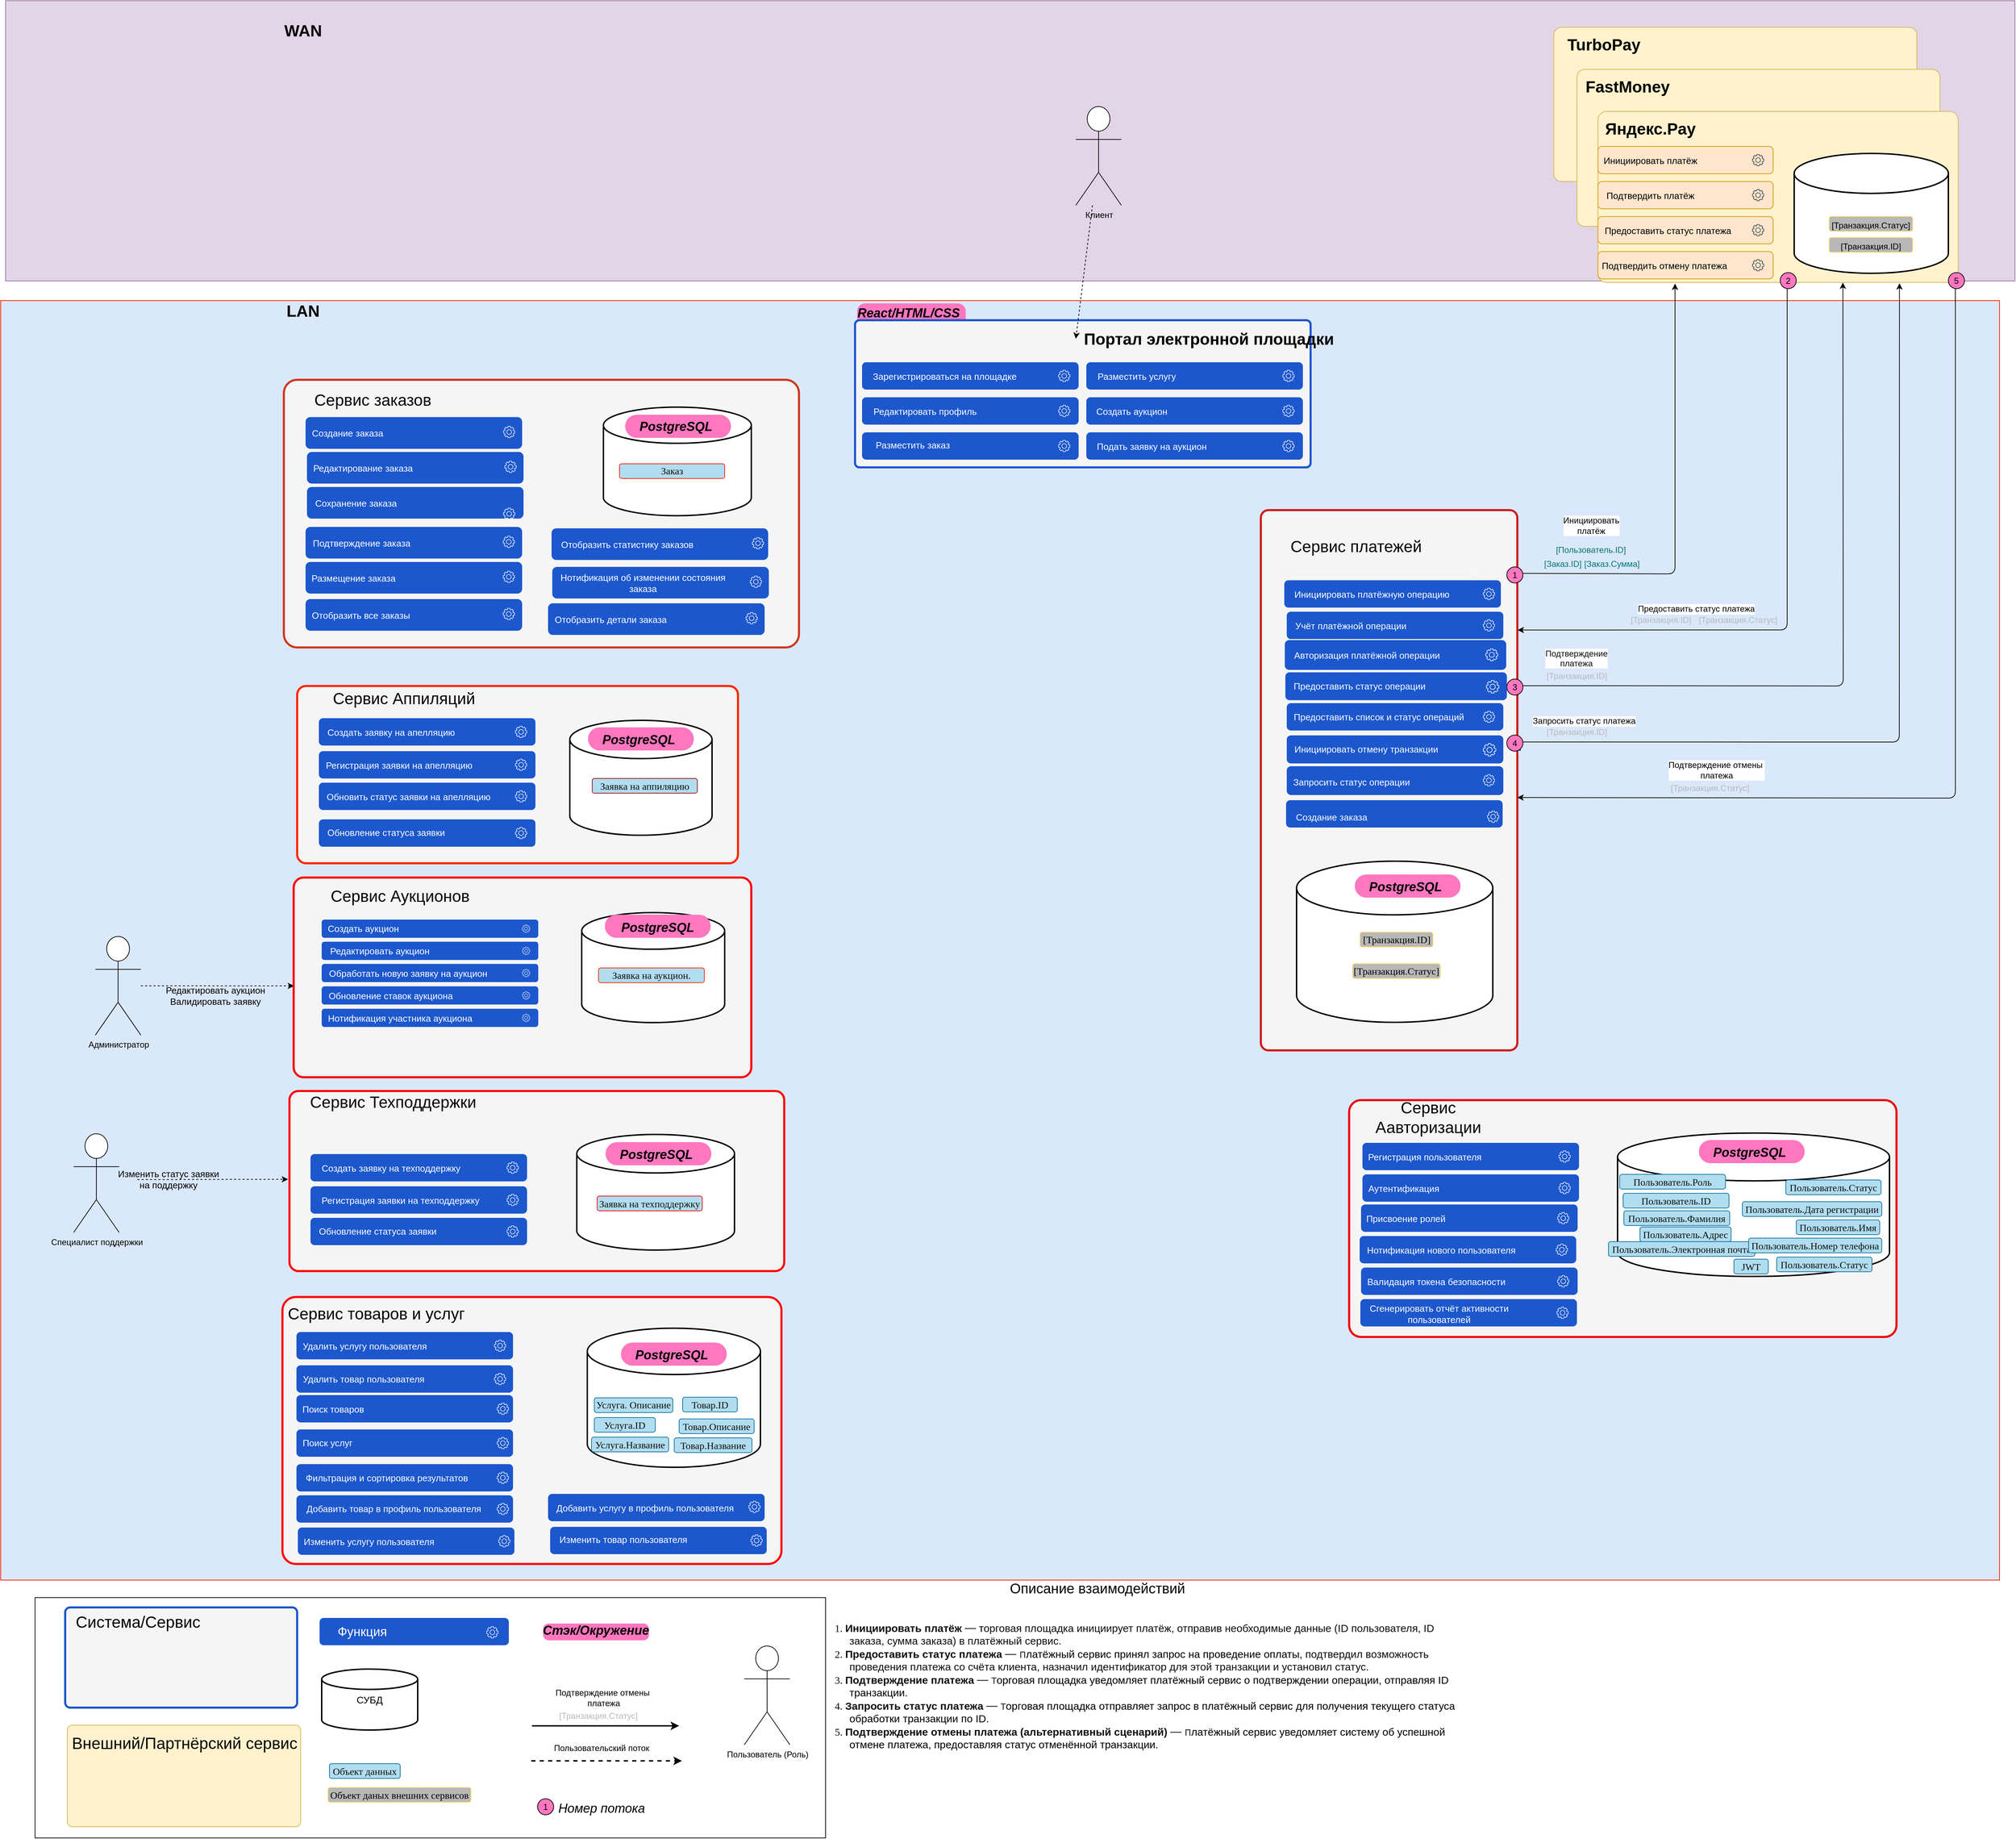 <mxfile version="22.1.16" type="device">
  <diagram name="DF" id="BleSmaJVXqo2yb7Co1eL">
    <mxGraphModel dx="1990" dy="2207" grid="0" gridSize="10" guides="0" tooltips="0" connect="1" arrows="1" fold="1" page="0" pageScale="1" pageWidth="827" pageHeight="1169" math="0" shadow="0">
      <root>
        <mxCell id="0" />
        <mxCell id="1" parent="0" />
        <mxCell id="cKbgiC5qh_IXnBO1eU4K-99" value="" style="rounded=0;whiteSpace=wrap;html=1;fillColor=#dae8fc;strokeColor=#ff1900;" parent="1" vertex="1">
          <mxGeometry x="571" y="-190" width="2852" height="1826" as="geometry" />
        </mxCell>
        <mxCell id="kQWFD41fJFxlXKQhT5sF-1" value="" style="group" parent="1" vertex="1" connectable="0">
          <mxGeometry x="1793" y="-199" width="155" height="49" as="geometry" />
        </mxCell>
        <mxCell id="cKbgiC5qh_IXnBO1eU4K-166" value="&lt;p style=&quot;margin: 0px 0px 0px 13px; text-indent: -13px; font-variant-numeric: normal; font-variant-east-asian: normal; font-variant-alternates: normal; font-kerning: auto; font-optical-sizing: auto; font-feature-settings: normal; font-variation-settings: normal; font-variant-position: normal; font-stretch: normal; font-size: 14px; line-height: normal; color: rgb(14, 14, 14); text-align: start;&quot; class=&quot;p1&quot;&gt;&lt;br&gt;&lt;/p&gt;" style="rounded=1;whiteSpace=wrap;html=1;fillColor=#FF77BF;strokeColor=none;arcSize=33;" parent="kQWFD41fJFxlXKQhT5sF-1" vertex="1">
          <mxGeometry y="13" width="155" height="34" as="geometry" />
        </mxCell>
        <mxCell id="cKbgiC5qh_IXnBO1eU4K-165" value="&lt;font style=&quot;font-size: 18px;&quot;&gt;&lt;i&gt;React/HTML/CSS&lt;/i&gt;&lt;/font&gt;" style="text;html=1;align=center;verticalAlign=middle;whiteSpace=wrap;rounded=1;shadow=0;fontSize=23;fontStyle=1" parent="kQWFD41fJFxlXKQhT5sF-1" vertex="1">
          <mxGeometry x="29" width="89" height="49" as="geometry" />
        </mxCell>
        <mxCell id="cKbgiC5qh_IXnBO1eU4K-98" value="" style="rounded=0;whiteSpace=wrap;html=1;fillColor=#e1d5e7;strokeColor=#9673a6;movable=1;resizable=1;rotatable=1;deletable=1;editable=1;locked=0;connectable=1;" parent="1" vertex="1">
          <mxGeometry x="578" y="-618" width="2867" height="400" as="geometry" />
        </mxCell>
        <mxCell id="ISwjRsLXD4yoOcMXPSiY-8" value="" style="group" parent="1" vertex="1" connectable="0">
          <mxGeometry x="2770" y="-580" width="535" height="220" as="geometry" />
        </mxCell>
        <mxCell id="Tz6aEU4ManMyac2rpAqn-102" value="" style="rounded=1;whiteSpace=wrap;html=1;arcSize=5;fillColor=#fff2cc;strokeColor=#d6b656;" parent="ISwjRsLXD4yoOcMXPSiY-8" vertex="1">
          <mxGeometry x="17" width="518" height="220" as="geometry" />
        </mxCell>
        <mxCell id="Tz6aEU4ManMyac2rpAqn-103" value="TurboPay" style="text;html=1;align=center;verticalAlign=middle;whiteSpace=wrap;rounded=1;shadow=0;fontSize=23;fontStyle=1" parent="ISwjRsLXD4yoOcMXPSiY-8" vertex="1">
          <mxGeometry width="177" height="49" as="geometry" />
        </mxCell>
        <mxCell id="ISwjRsLXD4yoOcMXPSiY-9" value="" style="group" parent="1" vertex="1" connectable="0">
          <mxGeometry x="2820" y="-520" width="518" height="224" as="geometry" />
        </mxCell>
        <mxCell id="Tz6aEU4ManMyac2rpAqn-100" value="" style="rounded=1;whiteSpace=wrap;html=1;arcSize=5;fillColor=#fff2cc;strokeColor=#d6b656;" parent="ISwjRsLXD4yoOcMXPSiY-9" vertex="1">
          <mxGeometry width="518" height="224" as="geometry" />
        </mxCell>
        <mxCell id="Tz6aEU4ManMyac2rpAqn-101" value="FastMoney" style="text;html=1;align=center;verticalAlign=middle;whiteSpace=wrap;rounded=1;shadow=0;fontSize=23;fontStyle=1" parent="ISwjRsLXD4yoOcMXPSiY-9" vertex="1">
          <mxGeometry x="2" width="141" height="49" as="geometry" />
        </mxCell>
        <mxCell id="ISwjRsLXD4yoOcMXPSiY-10" value="" style="group" parent="1" vertex="1" connectable="0">
          <mxGeometry x="2850" y="-460" width="514" height="244" as="geometry" />
        </mxCell>
        <mxCell id="Tz6aEU4ManMyac2rpAqn-104" value="" style="rounded=1;whiteSpace=wrap;html=1;arcSize=5;fillColor=#fff2cc;strokeColor=#d6b656;" parent="ISwjRsLXD4yoOcMXPSiY-10" vertex="1">
          <mxGeometry width="514" height="244" as="geometry" />
        </mxCell>
        <mxCell id="Tz6aEU4ManMyac2rpAqn-105" value="Яндекс.Pay" style="text;html=1;align=center;verticalAlign=middle;whiteSpace=wrap;rounded=1;shadow=0;fontSize=23;fontStyle=1" parent="ISwjRsLXD4yoOcMXPSiY-10" vertex="1">
          <mxGeometry width="150" height="49" as="geometry" />
        </mxCell>
        <mxCell id="aNh6FEuhw9lsT8rE3H5J-120" value="" style="rounded=1;whiteSpace=wrap;html=1;arcSize=3;movable=1;resizable=1;rotatable=1;deletable=1;editable=1;locked=0;connectable=1;fillColor=#f5f5f5;strokeColor=#ce1c1c;strokeWidth=3;fontColor=#333333;" parent="1" vertex="1">
          <mxGeometry x="2369" y="109" width="366" height="771" as="geometry" />
        </mxCell>
        <mxCell id="cKbgiC5qh_IXnBO1eU4K-100" value="WAN" style="text;html=1;align=center;verticalAlign=middle;whiteSpace=wrap;rounded=1;shadow=0;fontSize=23;fontStyle=1" parent="1" vertex="1">
          <mxGeometry x="960" y="-600" width="85" height="49" as="geometry" />
        </mxCell>
        <mxCell id="cKbgiC5qh_IXnBO1eU4K-101" value="LAN" style="text;html=1;align=center;verticalAlign=middle;whiteSpace=wrap;rounded=1;shadow=0;fontSize=23;fontStyle=1" parent="1" vertex="1">
          <mxGeometry x="960" y="-200" width="85" height="49" as="geometry" />
        </mxCell>
        <mxCell id="cKbgiC5qh_IXnBO1eU4K-103" value="" style="endArrow=classic;html=1;rounded=1;curved=0;entryX=1.001;entryY=0.222;entryDx=0;entryDy=0;entryPerimeter=0;" parent="1" target="aNh6FEuhw9lsT8rE3H5J-120" edge="1">
          <mxGeometry width="50" height="50" relative="1" as="geometry">
            <mxPoint x="3120" y="-210" as="sourcePoint" />
            <mxPoint x="3090" y="-15" as="targetPoint" />
            <Array as="points">
              <mxPoint x="3120" y="280" />
            </Array>
          </mxGeometry>
        </mxCell>
        <mxCell id="cKbgiC5qh_IXnBO1eU4K-104" value="&lt;p style=&quot;margin: 0px 0px 0px 21px; text-indent: -21px; font-variant-numeric: normal; font-variant-east-asian: normal; font-variant-alternates: normal; font-kerning: auto; font-optical-sizing: auto; font-feature-settings: normal; font-variation-settings: normal; font-variant-position: normal; font-stretch: normal; line-height: normal; color: rgb(14, 14, 14); text-align: start; text-wrap: wrap;&quot; class=&quot;p1&quot;&gt;&lt;font style=&quot;font-size: 12px;&quot; face=&quot;Helvetica&quot;&gt;Подтверждение платежа&lt;/font&gt;&lt;/p&gt;" style="edgeLabel;html=1;align=center;verticalAlign=middle;resizable=0;points=[];rounded=1;" parent="cKbgiC5qh_IXnBO1eU4K-103" vertex="1" connectable="0">
          <mxGeometry x="0.194" y="1" relative="1" as="geometry">
            <mxPoint x="-269" y="39" as="offset" />
          </mxGeometry>
        </mxCell>
        <mxCell id="cKbgiC5qh_IXnBO1eU4K-105" value="" style="endArrow=classic;html=1;rounded=1;exitX=1.001;exitY=0.325;exitDx=0;exitDy=0;exitPerimeter=0;curved=0;entryX=0.68;entryY=1.001;entryDx=0;entryDy=0;entryPerimeter=0;" parent="1" source="aNh6FEuhw9lsT8rE3H5J-120" target="Tz6aEU4ManMyac2rpAqn-104" edge="1">
          <mxGeometry width="50" height="50" relative="1" as="geometry">
            <mxPoint x="2900" y="486" as="sourcePoint" />
            <mxPoint x="3200" y="-20" as="targetPoint" />
            <Array as="points">
              <mxPoint x="3200" y="360" />
            </Array>
          </mxGeometry>
        </mxCell>
        <mxCell id="cKbgiC5qh_IXnBO1eU4K-106" value="&lt;font style=&quot;font-size: 12px;&quot;&gt;Предоставить статус платежа&lt;/font&gt;" style="edgeLabel;html=1;align=center;verticalAlign=middle;resizable=0;points=[];rounded=1;" parent="cKbgiC5qh_IXnBO1eU4K-105" vertex="1" connectable="0">
          <mxGeometry x="0.194" y="1" relative="1" as="geometry">
            <mxPoint x="-209" y="46" as="offset" />
          </mxGeometry>
        </mxCell>
        <mxCell id="cKbgiC5qh_IXnBO1eU4K-107" value="" style="endArrow=classic;html=1;rounded=1;curved=0;entryX=1;entryY=0.532;entryDx=0;entryDy=0;entryPerimeter=0;" parent="1" target="aNh6FEuhw9lsT8rE3H5J-120" edge="1">
          <mxGeometry width="50" height="50" relative="1" as="geometry">
            <mxPoint x="3360" y="-210" as="sourcePoint" />
            <mxPoint x="2740" y="520" as="targetPoint" />
            <Array as="points">
              <mxPoint x="3360" y="520" />
            </Array>
          </mxGeometry>
        </mxCell>
        <mxCell id="cKbgiC5qh_IXnBO1eU4K-108" value="&lt;font style=&quot;font-size: 12px;&quot;&gt;Подтверждение отмены&amp;nbsp;&lt;/font&gt;&lt;div&gt;&lt;font style=&quot;font-size: 12px;&quot;&gt;платежа&lt;/font&gt;&lt;/div&gt;" style="edgeLabel;html=1;align=center;verticalAlign=middle;resizable=0;points=[];rounded=1;" parent="cKbgiC5qh_IXnBO1eU4K-107" vertex="1" connectable="0">
          <mxGeometry x="0.194" y="1" relative="1" as="geometry">
            <mxPoint x="-262" y="-41" as="offset" />
          </mxGeometry>
        </mxCell>
        <mxCell id="cKbgiC5qh_IXnBO1eU4K-109" value="" style="endArrow=classic;html=1;rounded=1;exitX=1;exitY=0.117;exitDx=0;exitDy=0;exitPerimeter=0;curved=0;entryX=0.214;entryY=1.007;entryDx=0;entryDy=0;entryPerimeter=0;" parent="1" source="aNh6FEuhw9lsT8rE3H5J-120" target="Tz6aEU4ManMyac2rpAqn-104" edge="1">
          <mxGeometry width="50" height="50" relative="1" as="geometry">
            <mxPoint x="2610" y="206" as="sourcePoint" />
            <mxPoint x="2955" y="-179" as="targetPoint" />
            <Array as="points">
              <mxPoint x="2960" y="200" />
            </Array>
          </mxGeometry>
        </mxCell>
        <mxCell id="cKbgiC5qh_IXnBO1eU4K-110" value="&lt;span style=&quot;text-wrap: wrap;&quot;&gt;&lt;font style=&quot;font-size: 12px;&quot;&gt;Инициировать платёж&lt;/font&gt;&lt;/span&gt;" style="edgeLabel;html=1;align=center;verticalAlign=middle;resizable=0;points=[];rounded=1;" parent="cKbgiC5qh_IXnBO1eU4K-109" vertex="1" connectable="0">
          <mxGeometry x="0.194" y="1" relative="1" as="geometry">
            <mxPoint x="-119" y="87" as="offset" />
          </mxGeometry>
        </mxCell>
        <mxCell id="cKbgiC5qh_IXnBO1eU4K-114" value="&lt;font style=&quot;font-size: 12px;&quot;&gt;[Транзакция.ID]&lt;/font&gt;" style="text;html=1;align=center;verticalAlign=middle;whiteSpace=wrap;rounded=1;fontSize=13;labelBackgroundColor=none;fontColor=#B8B8B8;" parent="1" vertex="1">
          <mxGeometry x="2890" y="250" width="100" height="30" as="geometry" />
        </mxCell>
        <mxCell id="cKbgiC5qh_IXnBO1eU4K-120" value="&lt;font style=&quot;font-size: 12px;&quot;&gt;[Транзакция.Статус]&lt;/font&gt;" style="text;html=1;align=center;verticalAlign=middle;whiteSpace=wrap;rounded=1;fontSize=13;labelBackgroundColor=none;fontColor=#B8B8B8;" parent="1" vertex="1">
          <mxGeometry x="2970" y="250" width="160" height="30" as="geometry" />
        </mxCell>
        <mxCell id="cKbgiC5qh_IXnBO1eU4K-121" value="&lt;font style=&quot;font-size: 12px;&quot;&gt;[Пользователь.ID]&lt;/font&gt;" style="text;html=1;align=center;verticalAlign=middle;whiteSpace=wrap;rounded=1;fontSize=13;labelBackgroundColor=none;fontColor=#007575;" parent="1" vertex="1">
          <mxGeometry x="2760" y="150" width="160" height="30" as="geometry" />
        </mxCell>
        <mxCell id="cKbgiC5qh_IXnBO1eU4K-122" value="&lt;font style=&quot;font-size: 12px;&quot;&gt;[Заказ.ID]&lt;/font&gt;" style="text;html=1;align=center;verticalAlign=middle;whiteSpace=wrap;rounded=1;fontSize=13;labelBackgroundColor=none;fontColor=#007575;" parent="1" vertex="1">
          <mxGeometry x="2720" y="170" width="160" height="30" as="geometry" />
        </mxCell>
        <mxCell id="cKbgiC5qh_IXnBO1eU4K-123" value="&lt;font style=&quot;font-size: 12px;&quot;&gt;[Заказ.Сумма]&lt;/font&gt;" style="text;html=1;align=center;verticalAlign=middle;whiteSpace=wrap;rounded=1;fontSize=13;labelBackgroundColor=none;fontColor=#007575;" parent="1" vertex="1">
          <mxGeometry x="2790" y="170" width="160" height="30" as="geometry" />
        </mxCell>
        <mxCell id="cKbgiC5qh_IXnBO1eU4K-124" value="&lt;font style=&quot;font-size: 12px;&quot;&gt;[Транзакция.ID]&lt;/font&gt;" style="text;html=1;align=center;verticalAlign=middle;whiteSpace=wrap;rounded=1;fontSize=13;labelBackgroundColor=none;fontColor=#B8B8B8;" parent="1" vertex="1">
          <mxGeometry x="2770" y="330" width="100" height="30" as="geometry" />
        </mxCell>
        <mxCell id="cKbgiC5qh_IXnBO1eU4K-125" value="" style="endArrow=classic;html=1;rounded=1;exitX=1;exitY=0.429;exitDx=0;exitDy=0;exitPerimeter=0;curved=0;entryX=0.837;entryY=1.005;entryDx=0;entryDy=0;entryPerimeter=0;" parent="1" source="cKbgiC5qh_IXnBO1eU4K-140" target="Tz6aEU4ManMyac2rpAqn-104" edge="1">
          <mxGeometry width="50" height="50" relative="1" as="geometry">
            <mxPoint x="2740" y="444" as="sourcePoint" />
            <mxPoint x="3204" y="60" as="targetPoint" />
            <Array as="points">
              <mxPoint x="3280" y="440" />
            </Array>
          </mxGeometry>
        </mxCell>
        <mxCell id="cKbgiC5qh_IXnBO1eU4K-169" value="&lt;font style=&quot;font-size: 12px;&quot;&gt;Запросить статус платежа&lt;/font&gt;" style="edgeLabel;html=1;align=center;verticalAlign=middle;resizable=0;points=[];rounded=1;" parent="cKbgiC5qh_IXnBO1eU4K-125" vertex="1" connectable="0">
          <mxGeometry x="-0.441" y="-1" relative="1" as="geometry">
            <mxPoint x="-246" y="-31" as="offset" />
          </mxGeometry>
        </mxCell>
        <mxCell id="cKbgiC5qh_IXnBO1eU4K-127" value="&lt;font style=&quot;font-size: 12px;&quot;&gt;[Транзакция.ID]&lt;/font&gt;" style="text;html=1;align=center;verticalAlign=middle;whiteSpace=wrap;rounded=1;fontSize=13;labelBackgroundColor=none;fontColor=#B8B8B8;" parent="1" vertex="1">
          <mxGeometry x="2770" y="410" width="100" height="30" as="geometry" />
        </mxCell>
        <mxCell id="cKbgiC5qh_IXnBO1eU4K-128" value="&lt;font style=&quot;font-size: 12px;&quot;&gt;[Транзакция.Статус]&lt;/font&gt;" style="text;html=1;align=center;verticalAlign=middle;whiteSpace=wrap;rounded=1;fontSize=13;labelBackgroundColor=none;fontColor=#B8B8B8;" parent="1" vertex="1">
          <mxGeometry x="2930" y="490" width="160" height="30" as="geometry" />
        </mxCell>
        <mxCell id="aNh6FEuhw9lsT8rE3H5J-66" value="1" style="ellipse;whiteSpace=wrap;html=1;aspect=fixed;rounded=1;fillColor=#FF77BF;" parent="1" vertex="1">
          <mxGeometry x="2720" y="190" width="23" height="23" as="geometry" />
        </mxCell>
        <mxCell id="cKbgiC5qh_IXnBO1eU4K-138" value="2" style="ellipse;whiteSpace=wrap;html=1;aspect=fixed;rounded=1;fillColor=#FF77BF;" parent="1" vertex="1">
          <mxGeometry x="3110" y="-230" width="23" height="23" as="geometry" />
        </mxCell>
        <mxCell id="cKbgiC5qh_IXnBO1eU4K-139" value="3" style="ellipse;whiteSpace=wrap;html=1;aspect=fixed;rounded=1;fillColor=#ff77bf;" parent="1" vertex="1">
          <mxGeometry x="2720" y="350" width="23" height="23" as="geometry" />
        </mxCell>
        <mxCell id="cKbgiC5qh_IXnBO1eU4K-141" value="" style="endArrow=classic;html=1;rounded=1;exitX=1;exitY=0.429;exitDx=0;exitDy=0;exitPerimeter=0;curved=0;entryX=0.837;entryY=1.005;entryDx=0;entryDy=0;entryPerimeter=0;" parent="1" source="aNh6FEuhw9lsT8rE3H5J-120" target="cKbgiC5qh_IXnBO1eU4K-140" edge="1">
          <mxGeometry width="50" height="50" relative="1" as="geometry">
            <mxPoint x="2735" y="440" as="sourcePoint" />
            <mxPoint x="3280" y="-25" as="targetPoint" />
            <Array as="points" />
          </mxGeometry>
        </mxCell>
        <mxCell id="cKbgiC5qh_IXnBO1eU4K-140" value="4" style="ellipse;whiteSpace=wrap;html=1;aspect=fixed;rounded=1;fillColor=#FF77BF;" parent="1" vertex="1">
          <mxGeometry x="2720" y="430" width="23" height="23" as="geometry" />
        </mxCell>
        <mxCell id="cKbgiC5qh_IXnBO1eU4K-143" value="5" style="ellipse;whiteSpace=wrap;html=1;aspect=fixed;rounded=1;fillColor=#FF77BF;" parent="1" vertex="1">
          <mxGeometry x="3350" y="-230" width="23" height="23" as="geometry" />
        </mxCell>
        <mxCell id="cKbgiC5qh_IXnBO1eU4K-146" value="" style="strokeWidth=2;html=1;shape=mxgraph.flowchart.database;whiteSpace=wrap;rounded=1;movable=1;resizable=1;rotatable=1;deletable=1;editable=1;locked=0;connectable=1;" parent="1" vertex="1">
          <mxGeometry x="3130" y="-400" width="220" height="171" as="geometry" />
        </mxCell>
        <mxCell id="cKbgiC5qh_IXnBO1eU4K-152" value="&lt;p style=&quot;margin: 0px 0px 0px 13px; text-indent: -13px; font-variant-numeric: normal; font-variant-east-asian: normal; font-variant-alternates: normal; font-kerning: auto; font-optical-sizing: auto; font-feature-settings: normal; font-variation-settings: normal; font-variant-position: normal; font-stretch: normal; font-size: 14px; line-height: normal; text-align: start;&quot; class=&quot;p1&quot;&gt;&lt;span style=&quot;font-size: 12px; text-align: center; text-indent: 0px;&quot;&gt;[Транзакция.Статус]&lt;/span&gt;&lt;br&gt;&lt;/p&gt;" style="rounded=1;whiteSpace=wrap;html=1;fillColor=#B8B8B8;strokeColor=#FFD966;" parent="1" vertex="1">
          <mxGeometry x="3180" y="-310" width="119" height="21" as="geometry" />
        </mxCell>
        <mxCell id="cKbgiC5qh_IXnBO1eU4K-153" value="&lt;p style=&quot;margin: 0px 0px 0px 13px; text-indent: -13px; font-variant-numeric: normal; font-variant-east-asian: normal; font-variant-alternates: normal; font-kerning: auto; font-optical-sizing: auto; font-feature-settings: normal; font-variation-settings: normal; font-variant-position: normal; font-stretch: normal; font-size: 14px; line-height: normal; text-align: start;&quot; class=&quot;p1&quot;&gt;&lt;span style=&quot;font-size: 12px; text-align: center; text-indent: 0px;&quot;&gt;[Транзакция.ID]&lt;/span&gt;&lt;br&gt;&lt;/p&gt;" style="rounded=1;whiteSpace=wrap;html=1;fillColor=#B8B8B8;strokeColor=#FFD966;" parent="1" vertex="1">
          <mxGeometry x="3180" y="-280" width="119" height="21" as="geometry" />
        </mxCell>
        <mxCell id="cKbgiC5qh_IXnBO1eU4K-157" value="Специалист поддержки" style="shape=umlActor;verticalLabelPosition=bottom;verticalAlign=top;html=1;outlineConnect=0;rounded=1;" parent="1" vertex="1">
          <mxGeometry x="675" y="999" width="65" height="141" as="geometry" />
        </mxCell>
        <mxCell id="cKbgiC5qh_IXnBO1eU4K-160" value="" style="endArrow=classic;html=1;rounded=1;dashed=1;" parent="1" edge="1">
          <mxGeometry width="50" height="50" relative="1" as="geometry">
            <mxPoint x="766" y="1064.434" as="sourcePoint" />
            <mxPoint x="981" y="1064" as="targetPoint" />
            <Array as="points" />
          </mxGeometry>
        </mxCell>
        <mxCell id="cKbgiC5qh_IXnBO1eU4K-162" value="&lt;div&gt;Изменить статус заявки&lt;/div&gt;&lt;div&gt;на поддержку&lt;/div&gt;" style="text;html=1;align=center;verticalAlign=middle;whiteSpace=wrap;rounded=1;fontSize=13;" parent="1" vertex="1">
          <mxGeometry x="689" y="1049" width="243" height="30" as="geometry" />
        </mxCell>
        <mxCell id="cKbgiC5qh_IXnBO1eU4K-163" value="" style="rounded=1;whiteSpace=wrap;html=1;arcSize=3;fillColor=#f5f5f5;strokeColor=#1C57CD;strokeWidth=3;align=center;verticalAlign=middle;fontFamily=Helvetica;fontSize=12;fontColor=#333333;resizable=1;" parent="1" vertex="1">
          <mxGeometry x="1790" y="-162" width="650" height="210" as="geometry" />
        </mxCell>
        <mxCell id="cKbgiC5qh_IXnBO1eU4K-164" value="Портал электронной площадки" style="text;html=1;align=center;verticalAlign=middle;whiteSpace=wrap;rounded=1;shadow=0;fontSize=23;fontStyle=1" parent="1" vertex="1">
          <mxGeometry x="2105" y="-160" width="380" height="49" as="geometry" />
        </mxCell>
        <mxCell id="Tz6aEU4ManMyac2rpAqn-4" value="Клиент" style="shape=umlActor;verticalLabelPosition=bottom;verticalAlign=top;html=1;outlineConnect=0;rounded=1;" parent="1" vertex="1">
          <mxGeometry x="2105" y="-467" width="65" height="141" as="geometry" />
        </mxCell>
        <mxCell id="Tz6aEU4ManMyac2rpAqn-10" value="" style="endArrow=classic;html=1;rounded=1;dashed=1;entryX=0;entryY=0.5;entryDx=0;entryDy=0;fontSize=12;" parent="1" source="Tz6aEU4ManMyac2rpAqn-4" edge="1" target="cKbgiC5qh_IXnBO1eU4K-164">
          <mxGeometry width="50" height="50" relative="1" as="geometry">
            <mxPoint x="1985" y="-420" as="sourcePoint" />
            <mxPoint x="1986.26" y="-156.481" as="targetPoint" />
            <Array as="points" />
          </mxGeometry>
        </mxCell>
        <mxCell id="BZBJQn5B5M7l6MrAMs_o-1" value="" style="group" parent="1" vertex="1" connectable="0">
          <mxGeometry x="1800" y="-102" width="309" height="39" as="geometry" />
        </mxCell>
        <mxCell id="BZBJQn5B5M7l6MrAMs_o-53" value="" style="group" parent="BZBJQn5B5M7l6MrAMs_o-1" vertex="1" connectable="0">
          <mxGeometry width="309" height="39" as="geometry" />
        </mxCell>
        <mxCell id="cKbgiC5qh_IXnBO1eU4K-175" value="" style="rounded=1;whiteSpace=wrap;html=1;fillColor=#1C57CD;strokeColor=none;" parent="BZBJQn5B5M7l6MrAMs_o-53" vertex="1">
          <mxGeometry width="309" height="39" as="geometry" />
        </mxCell>
        <mxCell id="cKbgiC5qh_IXnBO1eU4K-176" value="" style="sketch=0;outlineConnect=0;fontColor=#FFFFFF;gradientColor=none;fillColor=#FFFFFF;strokeColor=none;dashed=0;verticalLabelPosition=bottom;verticalAlign=top;align=center;html=1;fontSize=12;fontStyle=0;aspect=fixed;pointerEvents=1;shape=mxgraph.aws4.gear;rounded=1;" parent="BZBJQn5B5M7l6MrAMs_o-53" vertex="1">
          <mxGeometry x="280" y="11" width="17" height="17" as="geometry" />
        </mxCell>
        <mxCell id="cKbgiC5qh_IXnBO1eU4K-177" value="Зарегистрироваться на площадке" style="text;html=1;align=center;verticalAlign=middle;whiteSpace=wrap;rounded=1;fontSize=13;fontColor=#FFFFFF;" parent="BZBJQn5B5M7l6MrAMs_o-53" vertex="1">
          <mxGeometry x="9" y="4.5" width="218" height="30" as="geometry" />
        </mxCell>
        <mxCell id="BZBJQn5B5M7l6MrAMs_o-2" value="" style="group" parent="1" vertex="1" connectable="0">
          <mxGeometry x="1800" y="-52" width="309" height="39" as="geometry" />
        </mxCell>
        <mxCell id="BZBJQn5B5M7l6MrAMs_o-54" value="" style="group" parent="BZBJQn5B5M7l6MrAMs_o-2" vertex="1" connectable="0">
          <mxGeometry width="309" height="39" as="geometry" />
        </mxCell>
        <mxCell id="cKbgiC5qh_IXnBO1eU4K-178" value="" style="rounded=1;whiteSpace=wrap;html=1;fillColor=#1C57CD;strokeColor=none;" parent="BZBJQn5B5M7l6MrAMs_o-54" vertex="1">
          <mxGeometry width="309" height="39" as="geometry" />
        </mxCell>
        <mxCell id="cKbgiC5qh_IXnBO1eU4K-179" value="" style="sketch=0;outlineConnect=0;fontColor=#FFFFFF;gradientColor=none;fillColor=#FFFFFF;strokeColor=none;dashed=0;verticalLabelPosition=bottom;verticalAlign=top;align=center;html=1;fontSize=12;fontStyle=0;aspect=fixed;pointerEvents=1;shape=mxgraph.aws4.gear;rounded=1;" parent="BZBJQn5B5M7l6MrAMs_o-54" vertex="1">
          <mxGeometry x="280" y="11" width="17" height="17" as="geometry" />
        </mxCell>
        <mxCell id="cKbgiC5qh_IXnBO1eU4K-180" value="Редактировать профиль" style="text;html=1;align=center;verticalAlign=middle;whiteSpace=wrap;rounded=1;fontSize=13;fontColor=#FFFFFF;" parent="BZBJQn5B5M7l6MrAMs_o-54" vertex="1">
          <mxGeometry x="8" y="4.5" width="164" height="30" as="geometry" />
        </mxCell>
        <mxCell id="BZBJQn5B5M7l6MrAMs_o-3" value="" style="group" parent="1" vertex="1" connectable="0">
          <mxGeometry x="1800" y="-2" width="309" height="39" as="geometry" />
        </mxCell>
        <mxCell id="BZBJQn5B5M7l6MrAMs_o-55" value="" style="group" parent="BZBJQn5B5M7l6MrAMs_o-3" vertex="1" connectable="0">
          <mxGeometry width="309" height="39" as="geometry" />
        </mxCell>
        <mxCell id="cKbgiC5qh_IXnBO1eU4K-181" value="" style="rounded=1;whiteSpace=wrap;html=1;fillColor=#1C57CD;strokeColor=none;" parent="BZBJQn5B5M7l6MrAMs_o-55" vertex="1">
          <mxGeometry width="309" height="39" as="geometry" />
        </mxCell>
        <mxCell id="cKbgiC5qh_IXnBO1eU4K-182" value="" style="sketch=0;outlineConnect=0;fontColor=#FFFFFF;gradientColor=none;fillColor=#FFFFFF;strokeColor=none;dashed=0;verticalLabelPosition=bottom;verticalAlign=top;align=center;html=1;fontSize=12;fontStyle=0;aspect=fixed;pointerEvents=1;shape=mxgraph.aws4.gear;rounded=1;" parent="BZBJQn5B5M7l6MrAMs_o-55" vertex="1">
          <mxGeometry x="280" y="11" width="17" height="17" as="geometry" />
        </mxCell>
        <mxCell id="cKbgiC5qh_IXnBO1eU4K-183" value="Разместить заказ" style="text;html=1;align=center;verticalAlign=middle;whiteSpace=wrap;rounded=1;fontSize=13;fontColor=#FFFFFF;" parent="BZBJQn5B5M7l6MrAMs_o-55" vertex="1">
          <mxGeometry x="14" y="3" width="117" height="30" as="geometry" />
        </mxCell>
        <mxCell id="BZBJQn5B5M7l6MrAMs_o-4" value="" style="group" parent="1" vertex="1" connectable="0">
          <mxGeometry x="2120" y="-102" width="309" height="39" as="geometry" />
        </mxCell>
        <mxCell id="BZBJQn5B5M7l6MrAMs_o-56" value="" style="group" parent="BZBJQn5B5M7l6MrAMs_o-4" vertex="1" connectable="0">
          <mxGeometry width="309" height="39" as="geometry" />
        </mxCell>
        <mxCell id="cKbgiC5qh_IXnBO1eU4K-184" value="" style="rounded=1;whiteSpace=wrap;html=1;fillColor=#1C57CD;strokeColor=none;" parent="BZBJQn5B5M7l6MrAMs_o-56" vertex="1">
          <mxGeometry width="309" height="39" as="geometry" />
        </mxCell>
        <mxCell id="cKbgiC5qh_IXnBO1eU4K-185" value="" style="sketch=0;outlineConnect=0;fontColor=#FFFFFF;gradientColor=none;fillColor=#FFFFFF;strokeColor=none;dashed=0;verticalLabelPosition=bottom;verticalAlign=top;align=center;html=1;fontSize=12;fontStyle=0;aspect=fixed;pointerEvents=1;shape=mxgraph.aws4.gear;rounded=1;" parent="BZBJQn5B5M7l6MrAMs_o-56" vertex="1">
          <mxGeometry x="280" y="11" width="17" height="17" as="geometry" />
        </mxCell>
        <mxCell id="cKbgiC5qh_IXnBO1eU4K-186" value="Разместить услугу" style="text;html=1;align=center;verticalAlign=middle;whiteSpace=wrap;rounded=1;fontSize=13;fontColor=#FFFFFF;" parent="BZBJQn5B5M7l6MrAMs_o-56" vertex="1">
          <mxGeometry x="6" y="4.5" width="132" height="30" as="geometry" />
        </mxCell>
        <mxCell id="BZBJQn5B5M7l6MrAMs_o-5" value="" style="group" parent="1" vertex="1" connectable="0">
          <mxGeometry x="2120" y="-52" width="309" height="39" as="geometry" />
        </mxCell>
        <mxCell id="BZBJQn5B5M7l6MrAMs_o-57" value="" style="group" parent="BZBJQn5B5M7l6MrAMs_o-5" vertex="1" connectable="0">
          <mxGeometry width="309" height="39" as="geometry" />
        </mxCell>
        <mxCell id="cKbgiC5qh_IXnBO1eU4K-187" value="" style="rounded=1;whiteSpace=wrap;html=1;fillColor=#1C57CD;strokeColor=none;" parent="BZBJQn5B5M7l6MrAMs_o-57" vertex="1">
          <mxGeometry width="309" height="39" as="geometry" />
        </mxCell>
        <mxCell id="cKbgiC5qh_IXnBO1eU4K-188" value="" style="sketch=0;outlineConnect=0;fontColor=#FFFFFF;gradientColor=none;fillColor=#FFFFFF;strokeColor=none;dashed=0;verticalLabelPosition=bottom;verticalAlign=top;align=center;html=1;fontSize=12;fontStyle=0;aspect=fixed;pointerEvents=1;shape=mxgraph.aws4.gear;rounded=1;" parent="BZBJQn5B5M7l6MrAMs_o-57" vertex="1">
          <mxGeometry x="280" y="11" width="17" height="17" as="geometry" />
        </mxCell>
        <mxCell id="cKbgiC5qh_IXnBO1eU4K-189" value="Создать аукцион" style="text;html=1;align=center;verticalAlign=middle;whiteSpace=wrap;rounded=1;fontSize=13;fontColor=#FFFFFF;" parent="BZBJQn5B5M7l6MrAMs_o-57" vertex="1">
          <mxGeometry x="10" y="4.5" width="110" height="30" as="geometry" />
        </mxCell>
        <mxCell id="BZBJQn5B5M7l6MrAMs_o-6" value="" style="group" parent="1" vertex="1" connectable="0">
          <mxGeometry x="2120" y="-2" width="309" height="39" as="geometry" />
        </mxCell>
        <mxCell id="BZBJQn5B5M7l6MrAMs_o-58" value="" style="group" parent="BZBJQn5B5M7l6MrAMs_o-6" vertex="1" connectable="0">
          <mxGeometry width="309" height="39" as="geometry" />
        </mxCell>
        <mxCell id="cKbgiC5qh_IXnBO1eU4K-190" value="" style="rounded=1;whiteSpace=wrap;html=1;fillColor=#1C57CD;strokeColor=none;" parent="BZBJQn5B5M7l6MrAMs_o-58" vertex="1">
          <mxGeometry width="309" height="39" as="geometry" />
        </mxCell>
        <mxCell id="cKbgiC5qh_IXnBO1eU4K-191" value="" style="sketch=0;outlineConnect=0;fontColor=#FFFFFF;gradientColor=none;fillColor=#FFFFFF;strokeColor=none;dashed=0;verticalLabelPosition=bottom;verticalAlign=top;align=center;html=1;fontSize=12;fontStyle=0;aspect=fixed;pointerEvents=1;shape=mxgraph.aws4.gear;rounded=1;" parent="BZBJQn5B5M7l6MrAMs_o-58" vertex="1">
          <mxGeometry x="280" y="11" width="17" height="17" as="geometry" />
        </mxCell>
        <mxCell id="cKbgiC5qh_IXnBO1eU4K-192" value="Подать заявку на аукцион" style="text;html=1;align=center;verticalAlign=middle;whiteSpace=wrap;rounded=1;fontSize=13;fontColor=#FFFFFF;" parent="BZBJQn5B5M7l6MrAMs_o-58" vertex="1">
          <mxGeometry x="10" y="4.5" width="167" height="30" as="geometry" />
        </mxCell>
        <mxCell id="BZBJQn5B5M7l6MrAMs_o-14" value="" style="group" parent="1" vertex="1" connectable="0">
          <mxGeometry x="2410" y="527" width="309" height="39" as="geometry" />
        </mxCell>
        <mxCell id="Tz6aEU4ManMyac2rpAqn-76" value="" style="sketch=0;outlineConnect=0;fontColor=#232F3E;gradientColor=none;fillColor=default;strokeColor=none;dashed=0;verticalLabelPosition=bottom;verticalAlign=top;align=center;html=1;fontSize=12;fontStyle=0;aspect=fixed;pointerEvents=1;shape=mxgraph.aws4.gear;rounded=1;" parent="BZBJQn5B5M7l6MrAMs_o-14" vertex="1">
          <mxGeometry x="282" y="11" width="17" height="17" as="geometry" />
        </mxCell>
        <mxCell id="Tz6aEU4ManMyac2rpAqn-77" value="Создание заказа" style="text;html=1;align=center;verticalAlign=middle;whiteSpace=wrap;rounded=1;fontSize=13;fontColor=#FFFFFF;strokeColor=none;" parent="BZBJQn5B5M7l6MrAMs_o-14" vertex="1">
          <mxGeometry x="5" y="4.5" width="110" height="30" as="geometry" />
        </mxCell>
        <mxCell id="ISwjRsLXD4yoOcMXPSiY-1" value="" style="group" parent="1" vertex="1" connectable="0">
          <mxGeometry x="2840" y="-410" width="260" height="39" as="geometry" />
        </mxCell>
        <mxCell id="cKbgiC5qh_IXnBO1eU4K-172" value="" style="rounded=1;whiteSpace=wrap;html=1;fillColor=#ffe6cc;strokeColor=#d79b00;" parent="ISwjRsLXD4yoOcMXPSiY-1" vertex="1">
          <mxGeometry x="10" width="250" height="39" as="geometry" />
        </mxCell>
        <mxCell id="cKbgiC5qh_IXnBO1eU4K-173" value="" style="sketch=0;outlineConnect=0;fontColor=#232F3E;gradientColor=none;fillColor=#232F3D;strokeColor=none;dashed=0;verticalLabelPosition=bottom;verticalAlign=top;align=center;html=1;fontSize=12;fontStyle=0;aspect=fixed;pointerEvents=1;shape=mxgraph.aws4.gear;rounded=1;" parent="ISwjRsLXD4yoOcMXPSiY-1" vertex="1">
          <mxGeometry x="230" y="11" width="17" height="17" as="geometry" />
        </mxCell>
        <mxCell id="cKbgiC5qh_IXnBO1eU4K-174" value="Инициировать платёж" style="text;html=1;align=center;verticalAlign=middle;whiteSpace=wrap;rounded=1;fontSize=13;" parent="ISwjRsLXD4yoOcMXPSiY-1" vertex="1">
          <mxGeometry y="4.5" width="170" height="30" as="geometry" />
        </mxCell>
        <mxCell id="ISwjRsLXD4yoOcMXPSiY-2" value="" style="group" parent="1" vertex="1" connectable="0">
          <mxGeometry x="2840" y="-360" width="260" height="39" as="geometry" />
        </mxCell>
        <mxCell id="cKbgiC5qh_IXnBO1eU4K-129" value="" style="rounded=1;whiteSpace=wrap;html=1;fillColor=#ffe6cc;strokeColor=#d79b00;" parent="ISwjRsLXD4yoOcMXPSiY-2" vertex="1">
          <mxGeometry x="10" width="250" height="39" as="geometry" />
        </mxCell>
        <mxCell id="cKbgiC5qh_IXnBO1eU4K-130" value="" style="sketch=0;outlineConnect=0;fontColor=#232F3E;gradientColor=none;fillColor=#232F3D;strokeColor=none;dashed=0;verticalLabelPosition=bottom;verticalAlign=top;align=center;html=1;fontSize=12;fontStyle=0;aspect=fixed;pointerEvents=1;shape=mxgraph.aws4.gear;rounded=1;" parent="ISwjRsLXD4yoOcMXPSiY-2" vertex="1">
          <mxGeometry x="230" y="11" width="17" height="17" as="geometry" />
        </mxCell>
        <mxCell id="cKbgiC5qh_IXnBO1eU4K-131" value="Подтвердить платёж" style="text;html=1;align=center;verticalAlign=middle;whiteSpace=wrap;rounded=1;fontSize=13;" parent="ISwjRsLXD4yoOcMXPSiY-2" vertex="1">
          <mxGeometry y="4.5" width="170" height="30" as="geometry" />
        </mxCell>
        <mxCell id="ISwjRsLXD4yoOcMXPSiY-3" value="" style="group" parent="1" vertex="1" connectable="0">
          <mxGeometry x="2850" y="-310" width="250" height="39" as="geometry" />
        </mxCell>
        <mxCell id="cKbgiC5qh_IXnBO1eU4K-132" value="" style="rounded=1;whiteSpace=wrap;html=1;fillColor=#ffe6cc;strokeColor=#d79b00;" parent="ISwjRsLXD4yoOcMXPSiY-3" vertex="1">
          <mxGeometry width="250" height="39" as="geometry" />
        </mxCell>
        <mxCell id="cKbgiC5qh_IXnBO1eU4K-133" value="" style="sketch=0;outlineConnect=0;fontColor=#232F3E;gradientColor=none;fillColor=#232F3D;strokeColor=none;dashed=0;verticalLabelPosition=bottom;verticalAlign=top;align=center;html=1;fontSize=12;fontStyle=0;aspect=fixed;pointerEvents=1;shape=mxgraph.aws4.gear;rounded=1;" parent="ISwjRsLXD4yoOcMXPSiY-3" vertex="1">
          <mxGeometry x="220" y="11" width="17" height="17" as="geometry" />
        </mxCell>
        <mxCell id="cKbgiC5qh_IXnBO1eU4K-134" value="Предоставить статус платежа" style="text;html=1;align=center;verticalAlign=middle;whiteSpace=wrap;rounded=1;fontSize=13;" parent="ISwjRsLXD4yoOcMXPSiY-3" vertex="1">
          <mxGeometry y="4.5" width="200" height="30" as="geometry" />
        </mxCell>
        <mxCell id="ISwjRsLXD4yoOcMXPSiY-4" value="" style="group" parent="1" vertex="1" connectable="0">
          <mxGeometry x="2840" y="-260" width="260" height="39" as="geometry" />
        </mxCell>
        <mxCell id="cKbgiC5qh_IXnBO1eU4K-135" value="" style="rounded=1;whiteSpace=wrap;html=1;fillColor=#ffe6cc;strokeColor=#d79b00;" parent="ISwjRsLXD4yoOcMXPSiY-4" vertex="1">
          <mxGeometry x="10" width="250" height="39" as="geometry" />
        </mxCell>
        <mxCell id="cKbgiC5qh_IXnBO1eU4K-136" value="" style="sketch=0;outlineConnect=0;fontColor=#232F3E;gradientColor=none;fillColor=#232F3D;strokeColor=none;dashed=0;verticalLabelPosition=bottom;verticalAlign=top;align=center;html=1;fontSize=12;fontStyle=0;aspect=fixed;pointerEvents=1;shape=mxgraph.aws4.gear;rounded=1;" parent="ISwjRsLXD4yoOcMXPSiY-4" vertex="1">
          <mxGeometry x="230" y="11" width="17" height="17" as="geometry" />
        </mxCell>
        <mxCell id="cKbgiC5qh_IXnBO1eU4K-137" value="Подтвердить отмену платежа" style="text;html=1;align=center;verticalAlign=middle;whiteSpace=wrap;rounded=1;fontSize=13;" parent="ISwjRsLXD4yoOcMXPSiY-4" vertex="1">
          <mxGeometry y="4.5" width="210" height="30" as="geometry" />
        </mxCell>
        <mxCell id="mZ2evrnKWYILLcXBNsm6-99" value="&lt;font style=&quot;font-size: 23px;&quot;&gt;Сервис платежей&lt;/font&gt;" style="text;html=1;align=center;verticalAlign=middle;whiteSpace=wrap;rounded=1;fontSize=13;" vertex="1" parent="1">
          <mxGeometry x="2364.997" y="120.004" width="280.06" height="81.816" as="geometry" />
        </mxCell>
        <mxCell id="mZ2evrnKWYILLcXBNsm6-100" value="" style="strokeWidth=2;html=1;shape=mxgraph.flowchart.database;whiteSpace=wrap;rounded=1;movable=1;resizable=1;rotatable=1;deletable=1;editable=1;locked=0;connectable=1;" vertex="1" parent="1">
          <mxGeometry x="2420" y="610.0" width="280" height="230" as="geometry" />
        </mxCell>
        <mxCell id="mZ2evrnKWYILLcXBNsm6-101" value="" style="group" vertex="1" connectable="0" parent="1">
          <mxGeometry x="2500" y="620.0" width="151" height="49" as="geometry" />
        </mxCell>
        <mxCell id="mZ2evrnKWYILLcXBNsm6-102" value="&lt;p style=&quot;margin: 0px 0px 0px 13px; text-indent: -13px; font-variant-numeric: normal; font-variant-east-asian: normal; font-variant-alternates: normal; font-kerning: auto; font-optical-sizing: auto; font-feature-settings: normal; font-variation-settings: normal; font-variant-position: normal; font-stretch: normal; font-size: 14px; line-height: normal; color: rgb(14, 14, 14); text-align: start;&quot; class=&quot;p1&quot;&gt;&lt;br&gt;&lt;/p&gt;" style="rounded=1;whiteSpace=wrap;html=1;fillColor=#FF77BF;strokeColor=none;arcSize=50;" vertex="1" parent="mZ2evrnKWYILLcXBNsm6-101">
          <mxGeometry x="3" y="9" width="151" height="33" as="geometry" />
        </mxCell>
        <mxCell id="mZ2evrnKWYILLcXBNsm6-103" value="&lt;font style=&quot;font-size: 18px;&quot;&gt;&lt;i&gt;PostgreSQL&lt;/i&gt;&lt;/font&gt;" style="text;html=1;align=center;verticalAlign=middle;whiteSpace=wrap;rounded=1;shadow=0;fontSize=23;fontStyle=1" vertex="1" parent="mZ2evrnKWYILLcXBNsm6-101">
          <mxGeometry x="31" width="89" height="49" as="geometry" />
        </mxCell>
        <mxCell id="mZ2evrnKWYILLcXBNsm6-104" value="&lt;p style=&quot;margin: 0px 0px 0px 13px; text-indent: -13px; font-variant-numeric: normal; font-variant-east-asian: normal; font-variant-alternates: normal; font-kerning: auto; font-optical-sizing: auto; font-feature-settings: normal; font-variation-settings: normal; font-variant-position: normal; font-stretch: normal; line-height: normal; text-align: start;&quot; class=&quot;p1&quot;&gt;&lt;span style=&quot;text-align: center; text-indent: 0px;&quot;&gt;&lt;font style=&quot;font-size: 14px;&quot; face=&quot;Times New Roman&quot;&gt;[Транзакция.ID]&lt;/font&gt;&lt;/span&gt;&lt;br&gt;&lt;/p&gt;" style="rounded=1;whiteSpace=wrap;html=1;fillColor=#B8B8B8;strokeColor=#FFD966;" vertex="1" parent="1">
          <mxGeometry x="2510.5" y="711.36" width="104" height="21" as="geometry" />
        </mxCell>
        <mxCell id="mZ2evrnKWYILLcXBNsm6-105" value="&lt;p style=&quot;margin: 0px 0px 0px 13px; text-indent: -13px; font-variant-numeric: normal; font-variant-east-asian: normal; font-variant-alternates: normal; font-kerning: auto; font-optical-sizing: auto; font-feature-settings: normal; font-variation-settings: normal; font-variant-position: normal; font-stretch: normal; line-height: normal; text-align: start;&quot; class=&quot;p1&quot;&gt;&lt;span style=&quot;text-align: center; text-indent: 0px;&quot;&gt;&lt;font style=&quot;font-size: 14px;&quot; face=&quot;Times New Roman&quot;&gt;[Транзакция.Статус]&lt;/font&gt;&lt;/span&gt;&lt;br&gt;&lt;/p&gt;" style="rounded=1;whiteSpace=wrap;html=1;fillColor=#B8B8B8;strokeColor=#FFD966;" vertex="1" parent="1">
          <mxGeometry x="2500" y="756.36" width="125" height="21" as="geometry" />
        </mxCell>
        <mxCell id="mZ2evrnKWYILLcXBNsm6-106" value="" style="rounded=1;whiteSpace=wrap;html=1;arcSize=0;" vertex="1" parent="1">
          <mxGeometry x="620" y="1661" width="1128" height="343" as="geometry" />
        </mxCell>
        <mxCell id="mZ2evrnKWYILLcXBNsm6-107" value="&lt;p style=&quot;margin: 0px 0px 0px 13px; text-indent: -13px; font-variant-numeric: normal; font-variant-east-asian: normal; font-variant-alternates: normal; font-kerning: auto; font-optical-sizing: auto; font-feature-settings: normal; font-variation-settings: normal; font-variant-position: normal; font-stretch: normal; font-size: 14px; line-height: normal; color: rgb(14, 14, 14); text-align: start;&quot; class=&quot;p1&quot;&gt;&lt;font face=&quot;Times New Roman&quot;&gt;Объект данных&lt;/font&gt;&lt;/p&gt;" style="rounded=1;whiteSpace=wrap;html=1;fillColor=#b1ddf0;strokeColor=#10739e;" vertex="1" parent="1">
          <mxGeometry x="1040" y="1898" width="101" height="21" as="geometry" />
        </mxCell>
        <mxCell id="mZ2evrnKWYILLcXBNsm6-108" value="&lt;font style=&quot;font-size: 14px;&quot;&gt;СУБД&lt;/font&gt;" style="strokeWidth=2;html=1;shape=mxgraph.flowchart.database;whiteSpace=wrap;rounded=1;movable=1;resizable=1;rotatable=1;deletable=1;editable=1;locked=0;connectable=1;" vertex="1" parent="1">
          <mxGeometry x="1029" y="1763" width="137" height="87" as="geometry" />
        </mxCell>
        <mxCell id="mZ2evrnKWYILLcXBNsm6-109" value="Пользователь (Роль)" style="shape=umlActor;verticalLabelPosition=bottom;verticalAlign=top;html=1;outlineConnect=0;rounded=1;" vertex="1" parent="1">
          <mxGeometry x="1632" y="1730" width="65" height="141" as="geometry" />
        </mxCell>
        <mxCell id="mZ2evrnKWYILLcXBNsm6-110" value="&lt;p style=&quot;margin: 0px 0px 0px 13px; text-indent: -13px; font-variant-numeric: normal; font-variant-east-asian: normal; font-variant-alternates: normal; font-kerning: auto; font-optical-sizing: auto; font-feature-settings: normal; font-variation-settings: normal; font-variant-position: normal; font-stretch: normal; line-height: normal; text-align: start;&quot; class=&quot;p1&quot;&gt;&lt;span style=&quot;text-align: center; text-indent: 0px;&quot;&gt;&lt;font style=&quot;font-size: 14px;&quot; face=&quot;Times New Roman&quot;&gt;Объект даных внешних сервисов&lt;/font&gt;&lt;/span&gt;&lt;br&gt;&lt;/p&gt;" style="rounded=1;whiteSpace=wrap;html=1;fillColor=#B8B8B8;strokeColor=#FFD966;" vertex="1" parent="1">
          <mxGeometry x="1038" y="1932" width="204" height="21" as="geometry" />
        </mxCell>
        <mxCell id="mZ2evrnKWYILLcXBNsm6-111" value="" style="endArrow=classic;html=1;rounded=1;curved=0;strokeWidth=2;" edge="1" parent="1">
          <mxGeometry width="50" height="50" relative="1" as="geometry">
            <mxPoint x="1329" y="1844" as="sourcePoint" />
            <mxPoint x="1539" y="1844" as="targetPoint" />
            <Array as="points">
              <mxPoint x="1329" y="1844" />
            </Array>
          </mxGeometry>
        </mxCell>
        <mxCell id="mZ2evrnKWYILLcXBNsm6-112" value="&lt;font style=&quot;font-size: 12px;&quot;&gt;Подтверждение отмены&amp;nbsp;&lt;/font&gt;&lt;div&gt;&lt;font style=&quot;font-size: 12px;&quot;&gt;платежа&lt;/font&gt;&lt;/div&gt;" style="edgeLabel;html=1;align=center;verticalAlign=middle;resizable=0;points=[];rounded=1;" vertex="1" connectable="0" parent="mZ2evrnKWYILLcXBNsm6-111">
          <mxGeometry x="0.194" y="1" relative="1" as="geometry">
            <mxPoint x="-24" y="-39" as="offset" />
          </mxGeometry>
        </mxCell>
        <mxCell id="mZ2evrnKWYILLcXBNsm6-113" value="&lt;font style=&quot;font-size: 12px;&quot;&gt;[Транзакция.Статус]&lt;/font&gt;" style="text;html=1;align=center;verticalAlign=middle;whiteSpace=wrap;rounded=1;fontSize=13;labelBackgroundColor=none;fontColor=#B8B8B8;" vertex="1" parent="1">
          <mxGeometry x="1344" y="1814" width="160" height="30" as="geometry" />
        </mxCell>
        <mxCell id="mZ2evrnKWYILLcXBNsm6-114" value="" style="endArrow=classic;html=1;rounded=1;dashed=1;strokeWidth=2;" edge="1" parent="1">
          <mxGeometry width="50" height="50" relative="1" as="geometry">
            <mxPoint x="1328" y="1894" as="sourcePoint" />
            <mxPoint x="1543" y="1894" as="targetPoint" />
            <Array as="points" />
          </mxGeometry>
        </mxCell>
        <mxCell id="mZ2evrnKWYILLcXBNsm6-115" value="&lt;span style=&quot;font-size: 12px;&quot;&gt;Пользовательский поток&lt;/span&gt;" style="edgeLabel;html=1;align=center;verticalAlign=middle;resizable=0;points=[];rounded=1;" vertex="1" connectable="0" parent="1">
          <mxGeometry x="1429.995" y="1923" as="geometry">
            <mxPoint x="-2" y="-47" as="offset" />
          </mxGeometry>
        </mxCell>
        <mxCell id="mZ2evrnKWYILLcXBNsm6-116" value="1" style="ellipse;whiteSpace=wrap;html=1;aspect=fixed;rounded=1;fillColor=#FF77BF;" vertex="1" parent="1">
          <mxGeometry x="1337" y="1948" width="23" height="23" as="geometry" />
        </mxCell>
        <mxCell id="mZ2evrnKWYILLcXBNsm6-117" value="&lt;span style=&quot;font-size: 18px;&quot;&gt;&lt;i&gt;Номер потока&lt;/i&gt;&lt;/span&gt;" style="text;html=1;align=center;verticalAlign=middle;whiteSpace=wrap;rounded=1;shadow=0;fontSize=23;fontStyle=0" vertex="1" parent="1">
          <mxGeometry x="1348" y="1935" width="161" height="49" as="geometry" />
        </mxCell>
        <mxCell id="mZ2evrnKWYILLcXBNsm6-118" value="&lt;h1 style=&quot;margin-top: 0px; font-size: 15px;&quot;&gt;&lt;p class=&quot;p1&quot; style=&quot;margin: 0px 0px 0px 21px; text-indent: -21px; font-variant-numeric: normal; font-variant-east-asian: normal; font-variant-alternates: normal; font-kerning: auto; font-optical-sizing: auto; font-feature-settings: normal; font-variation-settings: normal; font-variant-position: normal; font-stretch: normal; font-size: 15px; line-height: normal; color: rgb(14, 14, 14);&quot;&gt;&lt;span class=&quot;s1&quot; style=&quot;font-weight: 400; font-variant-numeric: normal; font-variant-east-asian: normal; font-variant-alternates: normal; font-kerning: auto; font-optical-sizing: auto; font-feature-settings: normal; font-variation-settings: normal; font-variant-position: normal; font-stretch: normal; line-height: normal; font-family: &amp;quot;Times New Roman&amp;quot;; font-size: 15px;&quot;&gt;1.&amp;nbsp;&lt;/span&gt;&lt;b style=&quot;font-size: 15px;&quot;&gt;Инициировать платёж&lt;/b&gt;&lt;b style=&quot;font-weight: 400; font-size: 15px;&quot;&gt;&amp;nbsp;&lt;/b&gt;&lt;span style=&quot;background-color: initial; color: rgb(51, 51, 51); font-family: &amp;quot;YS Text&amp;quot;, -apple-system, BlinkMacSystemFont, Arial, Helvetica, sans-serif; font-size: 16px; font-weight: 400;&quot;&gt;—&lt;/span&gt;&lt;span style=&quot;background-color: initial; color: rgb(0, 0, 0); font-weight: normal;&quot;&gt;&amp;nbsp;т&lt;/span&gt;&lt;span style=&quot;background-color: initial; font-weight: 400;&quot;&gt;орговая площадка инициирует платёж, отправив необходимые данные (ID пользователя, ID заказа, сумма заказа) в платёжный сервис.&lt;/span&gt;&lt;/p&gt;&lt;p class=&quot;p1&quot; style=&quot;margin: 0px 0px 0px 21px; text-indent: -21px; font-variant-numeric: normal; font-variant-east-asian: normal; font-variant-alternates: normal; font-kerning: auto; font-optical-sizing: auto; font-feature-settings: normal; font-variation-settings: normal; font-variant-position: normal; font-weight: 400; font-stretch: normal; font-size: 15px; line-height: normal; color: rgb(14, 14, 14);&quot;&gt;&lt;span class=&quot;s1&quot; style=&quot;font-variant-numeric: normal; font-variant-east-asian: normal; font-variant-alternates: normal; font-kerning: auto; font-optical-sizing: auto; font-feature-settings: normal; font-variation-settings: normal; font-variant-position: normal; font-stretch: normal; line-height: normal; font-family: &amp;quot;Times New Roman&amp;quot;; font-size: 15px;&quot;&gt;2.&amp;nbsp;&lt;/span&gt;&lt;b style=&quot;font-size: 15px;&quot;&gt;Предоставить статус платежа&amp;nbsp;&lt;/b&gt;&lt;span style=&quot;background-color: initial; color: rgb(51, 51, 51); font-family: &amp;quot;YS Text&amp;quot;, -apple-system, BlinkMacSystemFont, Arial, Helvetica, sans-serif; font-size: 16px;&quot;&gt;— п&lt;/span&gt;&lt;span style=&quot;background-color: initial; color: rgb(0, 0, 0);&quot;&gt;латё&lt;/span&gt;&lt;span style=&quot;background-color: initial; color: rgb(0, 0, 0);&quot;&gt;жный сервис принял запрос на проведение оплаты,&lt;/span&gt;&lt;span style=&quot;background-color: initial;&quot; class=&quot;Apple-converted-space&quot;&gt;&amp;nbsp;&lt;/span&gt;&lt;span style=&quot;background-color: initial;&quot;&gt;подтвердил возможность проведения платежа со счёта клиента, назначил идентификатор для этой транзакции и установил статус.&lt;/span&gt;&lt;/p&gt;&lt;p class=&quot;p1&quot; style=&quot;margin: 0px 0px 0px 21px; text-indent: -21px; font-variant-numeric: normal; font-variant-east-asian: normal; font-variant-alternates: normal; font-kerning: auto; font-optical-sizing: auto; font-feature-settings: normal; font-variation-settings: normal; font-variant-position: normal; font-weight: 400; font-stretch: normal; font-size: 15px; line-height: normal; color: rgb(14, 14, 14);&quot;&gt;&lt;span class=&quot;s1&quot; style=&quot;font-variant-numeric: normal; font-variant-east-asian: normal; font-variant-alternates: normal; font-kerning: auto; font-optical-sizing: auto; font-feature-settings: normal; font-variation-settings: normal; font-variant-position: normal; font-stretch: normal; line-height: normal; font-family: &amp;quot;Times New Roman&amp;quot;; font-size: 15px;&quot;&gt;3.&amp;nbsp;&lt;/span&gt;&lt;b style=&quot;font-size: 15px;&quot;&gt;Подтверждение платежа&amp;nbsp;&lt;/b&gt;&lt;span style=&quot;background-color: initial; color: rgb(51, 51, 51); font-family: &amp;quot;YS Text&amp;quot;, -apple-system, BlinkMacSystemFont, Arial, Helvetica, sans-serif; font-size: 16px;&quot;&gt;— т&lt;/span&gt;&lt;span style=&quot;background-color: initial; color: rgb(0, 0, 0);&quot;&gt;орговая площадка уведомляет платёжный сервис о подтверждении операции, отправляя ID транзакции.&lt;/span&gt;&lt;/p&gt;&lt;p class=&quot;p1&quot; style=&quot;margin: 0px 0px 0px 21px; text-indent: -21px; font-variant-numeric: normal; font-variant-east-asian: normal; font-variant-alternates: normal; font-kerning: auto; font-optical-sizing: auto; font-feature-settings: normal; font-variation-settings: normal; font-variant-position: normal; font-weight: 400; font-stretch: normal; font-size: 15px; line-height: normal; color: rgb(14, 14, 14);&quot;&gt;&lt;span class=&quot;s1&quot; style=&quot;font-variant-numeric: normal; font-variant-east-asian: normal; font-variant-alternates: normal; font-kerning: auto; font-optical-sizing: auto; font-feature-settings: normal; font-variation-settings: normal; font-variant-position: normal; font-stretch: normal; line-height: normal; font-family: &amp;quot;Times New Roman&amp;quot;; font-size: 15px;&quot;&gt;4.&amp;nbsp;&lt;/span&gt;&lt;b style=&quot;font-size: 15px;&quot;&gt;Запросить статус платежа&lt;/b&gt;&amp;nbsp;&lt;span style=&quot;background-color: initial; color: rgb(51, 51, 51); font-family: &amp;quot;YS Text&amp;quot;, -apple-system, BlinkMacSystemFont, Arial, Helvetica, sans-serif; font-size: 16px;&quot;&gt;— т&lt;/span&gt;&lt;span style=&quot;background-color: initial; color: rgb(0, 0, 0);&quot;&gt;орговая площадка отправляет запрос в платёжный сервис для получения текущего статуса обработки транзакции по ID.&lt;/span&gt;&lt;/p&gt;&lt;p class=&quot;p1&quot; style=&quot;margin: 0px 0px 0px 21px; text-indent: -21px; font-variant-numeric: normal; font-variant-east-asian: normal; font-variant-alternates: normal; font-kerning: auto; font-optical-sizing: auto; font-feature-settings: normal; font-variation-settings: normal; font-variant-position: normal; font-weight: 400; font-stretch: normal; font-size: 15px; line-height: normal; color: rgb(14, 14, 14);&quot;&gt;&lt;span class=&quot;s1&quot; style=&quot;font-variant-numeric: normal; font-variant-east-asian: normal; font-variant-alternates: normal; font-kerning: auto; font-optical-sizing: auto; font-feature-settings: normal; font-variation-settings: normal; font-variant-position: normal; font-stretch: normal; line-height: normal; font-family: &amp;quot;Times New Roman&amp;quot;; font-size: 15px;&quot;&gt;5.&amp;nbsp;&lt;/span&gt;&lt;b style=&quot;font-size: 15px;&quot;&gt;Подтверждение отмены платежа (альтернативный сценарий)&amp;nbsp;&lt;/b&gt;&lt;span style=&quot;background-color: initial; color: rgb(51, 51, 51); font-family: &amp;quot;YS Text&amp;quot;, -apple-system, BlinkMacSystemFont, Arial, Helvetica, sans-serif; font-size: 16px;&quot;&gt;— п&lt;/span&gt;&lt;span style=&quot;background-color: initial; color: rgb(0, 0, 0);&quot;&gt;латёжный сервис уведомляет систему об успешной отмене платежа, предоставляя статус отменённой транзакции.&lt;/span&gt;&lt;/p&gt;&lt;/h1&gt;" style="text;html=1;whiteSpace=wrap;overflow=hidden;rounded=0;fontSize=15;" vertex="1" parent="1">
          <mxGeometry x="1759" y="1687" width="904" height="189" as="geometry" />
        </mxCell>
        <mxCell id="mZ2evrnKWYILLcXBNsm6-119" value="&lt;font style=&quot;font-size: 20px;&quot;&gt;Описание взаимодействий&lt;/font&gt;" style="text;html=1;align=center;verticalAlign=middle;whiteSpace=wrap;rounded=0;" vertex="1" parent="1">
          <mxGeometry x="1981" y="1632" width="310" height="30" as="geometry" />
        </mxCell>
        <mxCell id="mZ2evrnKWYILLcXBNsm6-120" value="" style="group" vertex="1" connectable="0" parent="1">
          <mxGeometry x="1026" y="1690" width="270" height="39" as="geometry" />
        </mxCell>
        <mxCell id="mZ2evrnKWYILLcXBNsm6-121" value="" style="rounded=1;whiteSpace=wrap;html=1;strokeColor=none;fillColor=#1C57CD;" vertex="1" parent="mZ2evrnKWYILLcXBNsm6-120">
          <mxGeometry width="270" height="39" as="geometry" />
        </mxCell>
        <mxCell id="mZ2evrnKWYILLcXBNsm6-122" value="" style="sketch=0;outlineConnect=0;fontColor=#FFFFFF;gradientColor=none;fillColor=#FFFFFF;strokeColor=none;dashed=0;verticalLabelPosition=bottom;verticalAlign=top;align=center;html=1;fontSize=12;fontStyle=0;aspect=fixed;pointerEvents=1;shape=mxgraph.aws4.gear;rounded=1;" vertex="1" parent="mZ2evrnKWYILLcXBNsm6-120">
          <mxGeometry x="238" y="12" width="17" height="17" as="geometry" />
        </mxCell>
        <mxCell id="mZ2evrnKWYILLcXBNsm6-123" value="&lt;font style=&quot;font-size: 18px;&quot;&gt;Функция&lt;/font&gt;" style="text;html=1;align=center;verticalAlign=middle;whiteSpace=wrap;rounded=1;fontSize=13;fontColor=#FFFFFF;" vertex="1" parent="mZ2evrnKWYILLcXBNsm6-120">
          <mxGeometry x="22" y="5" width="78" height="30" as="geometry" />
        </mxCell>
        <mxCell id="mZ2evrnKWYILLcXBNsm6-124" value="" style="group" vertex="1" connectable="0" parent="1">
          <mxGeometry x="1342" y="1697" width="157" height="25" as="geometry" />
        </mxCell>
        <mxCell id="mZ2evrnKWYILLcXBNsm6-125" value="&lt;p style=&quot;margin: 0px 0px 0px 13px; text-indent: -13px; font-variant-numeric: normal; font-variant-east-asian: normal; font-variant-alternates: normal; font-kerning: auto; font-optical-sizing: auto; font-feature-settings: normal; font-variation-settings: normal; font-variant-position: normal; font-stretch: normal; font-size: 14px; line-height: normal; color: rgb(14, 14, 14); text-align: start;&quot; class=&quot;p1&quot;&gt;&lt;br&gt;&lt;/p&gt;" style="rounded=1;whiteSpace=wrap;html=1;fillColor=#FF77BF;strokeColor=none;arcSize=33;" vertex="1" parent="mZ2evrnKWYILLcXBNsm6-124">
          <mxGeometry x="3" y="1" width="151" height="24" as="geometry" />
        </mxCell>
        <mxCell id="mZ2evrnKWYILLcXBNsm6-126" value="&lt;span style=&quot;font-size: 18px;&quot;&gt;&lt;i&gt;Стэк/Окружение&lt;/i&gt;&lt;/span&gt;" style="text;html=1;align=center;verticalAlign=middle;whiteSpace=wrap;rounded=1;shadow=0;fontSize=23;fontStyle=1" vertex="1" parent="mZ2evrnKWYILLcXBNsm6-124">
          <mxGeometry width="157" height="17" as="geometry" />
        </mxCell>
        <mxCell id="mZ2evrnKWYILLcXBNsm6-127" value="" style="group" vertex="1" connectable="0" parent="1">
          <mxGeometry x="666" y="1843" width="333" height="145" as="geometry" />
        </mxCell>
        <mxCell id="mZ2evrnKWYILLcXBNsm6-128" value="" style="rounded=1;whiteSpace=wrap;html=1;arcSize=5;fillColor=#fff2cc;strokeColor=#d6b656;" vertex="1" parent="mZ2evrnKWYILLcXBNsm6-127">
          <mxGeometry width="333" height="145" as="geometry" />
        </mxCell>
        <mxCell id="mZ2evrnKWYILLcXBNsm6-129" value="&lt;span style=&quot;font-weight: normal;&quot;&gt;Внешний/Партнёрский сервис&lt;/span&gt;" style="text;html=1;align=center;verticalAlign=middle;whiteSpace=wrap;rounded=1;shadow=0;fontSize=23;fontStyle=1" vertex="1" parent="mZ2evrnKWYILLcXBNsm6-127">
          <mxGeometry x="2" y="1" width="331" height="49" as="geometry" />
        </mxCell>
        <mxCell id="mZ2evrnKWYILLcXBNsm6-130" value="" style="group" vertex="1" connectable="0" parent="1">
          <mxGeometry x="663" y="1675" width="331" height="143" as="geometry" />
        </mxCell>
        <mxCell id="mZ2evrnKWYILLcXBNsm6-131" value="" style="rounded=1;whiteSpace=wrap;html=1;arcSize=5;fillColor=#f5f5f5;strokeColor=#1C57CD;strokeWidth=3;" vertex="1" parent="mZ2evrnKWYILLcXBNsm6-130">
          <mxGeometry width="331" height="143" as="geometry" />
        </mxCell>
        <mxCell id="mZ2evrnKWYILLcXBNsm6-132" value="&lt;font style=&quot;font-size: 23px;&quot;&gt;Система/Сервис&lt;/font&gt;" style="text;html=1;align=center;verticalAlign=middle;whiteSpace=wrap;rounded=1;fontSize=13;" vertex="1" parent="mZ2evrnKWYILLcXBNsm6-130">
          <mxGeometry x="1" y="6" width="206" height="30" as="geometry" />
        </mxCell>
        <mxCell id="mZ2evrnKWYILLcXBNsm6-133" value="" style="sketch=0;outlineConnect=0;fontColor=#232F3E;gradientColor=none;fillColor=#FFFFFF;strokeColor=none;dashed=0;verticalLabelPosition=bottom;verticalAlign=top;align=center;html=1;fontSize=12;fontStyle=0;aspect=fixed;pointerEvents=1;shape=mxgraph.aws4.gear;rounded=1;" vertex="1" parent="1">
          <mxGeometry x="2669.182" y="192.998" width="10.192" height="10.192" as="geometry" />
        </mxCell>
        <mxCell id="mZ2evrnKWYILLcXBNsm6-134" value="" style="group" vertex="1" connectable="0" parent="1">
          <mxGeometry x="2396" y="294.498" width="323.18" height="42.467" as="geometry" />
        </mxCell>
        <mxCell id="mZ2evrnKWYILLcXBNsm6-135" value="" style="rounded=1;whiteSpace=wrap;html=1;fillColor=#1C57CD;strokeColor=none;" vertex="1" parent="mZ2evrnKWYILLcXBNsm6-134">
          <mxGeometry x="7.159" width="316.021" height="42.467" as="geometry" />
        </mxCell>
        <mxCell id="mZ2evrnKWYILLcXBNsm6-136" value="" style="sketch=0;outlineConnect=0;fontColor=#232F3E;gradientColor=none;fillColor=#FFFFFF;strokeColor=none;dashed=0;verticalLabelPosition=bottom;verticalAlign=top;align=center;html=1;fontSize=12;fontStyle=0;aspect=fixed;pointerEvents=1;shape=mxgraph.aws4.gear;rounded=1;" vertex="1" parent="mZ2evrnKWYILLcXBNsm6-134">
          <mxGeometry x="293.52" y="11.98" width="18.02" height="18.02" as="geometry" />
        </mxCell>
        <mxCell id="mZ2evrnKWYILLcXBNsm6-137" value="Авторизация платёжной операции" style="text;html=1;align=center;verticalAlign=middle;whiteSpace=wrap;rounded=1;fontSize=13;fontColor=#FFFFFF;strokeColor=none;" vertex="1" parent="mZ2evrnKWYILLcXBNsm6-134">
          <mxGeometry y="4.9" width="248.521" height="32.667" as="geometry" />
        </mxCell>
        <mxCell id="mZ2evrnKWYILLcXBNsm6-138" value="" style="sketch=0;outlineConnect=0;fontColor=#232F3E;gradientColor=none;fillColor=#FFFFFF;strokeColor=none;dashed=0;verticalLabelPosition=bottom;verticalAlign=top;align=center;html=1;fontSize=12;fontStyle=0;aspect=fixed;pointerEvents=1;shape=mxgraph.aws4.gear;rounded=1;" vertex="1" parent="1">
          <mxGeometry x="2659.46" y="254.06" width="20.44" height="20.44" as="geometry" />
        </mxCell>
        <mxCell id="mZ2evrnKWYILLcXBNsm6-139" value="" style="group" vertex="1" connectable="0" parent="1">
          <mxGeometry x="2406" y="254.06" width="309" height="39" as="geometry" />
        </mxCell>
        <mxCell id="mZ2evrnKWYILLcXBNsm6-140" value="" style="rounded=1;whiteSpace=wrap;html=1;fillColor=#1C57CD;strokeColor=none;" vertex="1" parent="mZ2evrnKWYILLcXBNsm6-139">
          <mxGeometry width="309" height="39" as="geometry" />
        </mxCell>
        <mxCell id="mZ2evrnKWYILLcXBNsm6-141" value="" style="sketch=0;outlineConnect=0;fontColor=#232F3E;gradientColor=none;fillColor=#FFFFFF;strokeColor=none;dashed=0;verticalLabelPosition=bottom;verticalAlign=top;align=center;html=1;fontSize=12;fontStyle=0;aspect=fixed;pointerEvents=1;shape=mxgraph.aws4.gear;rounded=1;" vertex="1" parent="mZ2evrnKWYILLcXBNsm6-139">
          <mxGeometry x="280" y="11" width="17" height="17" as="geometry" />
        </mxCell>
        <mxCell id="mZ2evrnKWYILLcXBNsm6-142" value="Учёт платёжной операции" style="text;html=1;align=center;verticalAlign=middle;whiteSpace=wrap;rounded=1;fontSize=13;fontColor=#FFFFFF;strokeColor=none;" vertex="1" parent="mZ2evrnKWYILLcXBNsm6-139">
          <mxGeometry x="5" y="4.5" width="173" height="30" as="geometry" />
        </mxCell>
        <mxCell id="mZ2evrnKWYILLcXBNsm6-143" value="" style="sketch=0;outlineConnect=0;fontColor=#232F3E;gradientColor=none;fillColor=#FFFFFF;strokeColor=none;dashed=0;verticalLabelPosition=bottom;verticalAlign=top;align=center;html=1;fontSize=12;fontStyle=0;aspect=fixed;pointerEvents=1;shape=mxgraph.aws4.gear;rounded=1;" vertex="1" parent="1">
          <mxGeometry x="2663.045" y="229.308" width="10.192" height="10.192" as="geometry" />
        </mxCell>
        <mxCell id="mZ2evrnKWYILLcXBNsm6-144" value="" style="group" vertex="1" connectable="0" parent="1">
          <mxGeometry x="2406.0" y="209.14" width="309" height="39" as="geometry" />
        </mxCell>
        <mxCell id="mZ2evrnKWYILLcXBNsm6-145" value="" style="rounded=1;whiteSpace=wrap;html=1;fillColor=#1C57CD;strokeColor=none;" vertex="1" parent="mZ2evrnKWYILLcXBNsm6-144">
          <mxGeometry x="-3.5" width="309" height="39" as="geometry" />
        </mxCell>
        <mxCell id="mZ2evrnKWYILLcXBNsm6-146" value="" style="sketch=0;outlineConnect=0;fontColor=#232F3E;gradientColor=none;fillColor=#FFFFFF;strokeColor=none;dashed=0;verticalLabelPosition=bottom;verticalAlign=top;align=center;html=1;fontSize=12;fontStyle=0;aspect=fixed;pointerEvents=1;shape=mxgraph.aws4.gear;rounded=1;" vertex="1" parent="mZ2evrnKWYILLcXBNsm6-144">
          <mxGeometry x="280" y="11" width="17" height="17" as="geometry" />
        </mxCell>
        <mxCell id="mZ2evrnKWYILLcXBNsm6-147" value="Инициировать платёжную операцию" style="text;html=1;align=center;verticalAlign=middle;whiteSpace=wrap;rounded=1;fontSize=13;fontColor=#FFFFFF;strokeColor=none;" vertex="1" parent="mZ2evrnKWYILLcXBNsm6-144">
          <mxGeometry y="4.5" width="243" height="30" as="geometry" />
        </mxCell>
        <mxCell id="mZ2evrnKWYILLcXBNsm6-148" value="" style="group" vertex="1" connectable="0" parent="1">
          <mxGeometry x="2404" y="340.505" width="316.02" height="39.8" as="geometry" />
        </mxCell>
        <mxCell id="mZ2evrnKWYILLcXBNsm6-149" value="" style="rounded=1;whiteSpace=wrap;html=1;fillColor=#1C57CD;strokeColor=none;" vertex="1" parent="mZ2evrnKWYILLcXBNsm6-148">
          <mxGeometry width="316.02" height="39.8" as="geometry" />
        </mxCell>
        <mxCell id="mZ2evrnKWYILLcXBNsm6-150" value="" style="sketch=0;outlineConnect=0;fontColor=#232F3E;gradientColor=none;fillColor=#FFFFFF;strokeColor=none;dashed=0;verticalLabelPosition=bottom;verticalAlign=top;align=center;html=1;fontSize=12;fontStyle=0;aspect=fixed;pointerEvents=1;shape=mxgraph.aws4.gear;rounded=1;" vertex="1" parent="mZ2evrnKWYILLcXBNsm6-148">
          <mxGeometry x="286.36" y="11.23" width="18.77" height="18.77" as="geometry" />
        </mxCell>
        <mxCell id="mZ2evrnKWYILLcXBNsm6-151" value="Предоставить статус операции" style="text;html=1;align=center;verticalAlign=middle;whiteSpace=wrap;rounded=1;fontSize=13;fontColor=#FFFFFF;strokeColor=none;" vertex="1" parent="mZ2evrnKWYILLcXBNsm6-148">
          <mxGeometry y="4.592" width="211.703" height="30.615" as="geometry" />
        </mxCell>
        <mxCell id="mZ2evrnKWYILLcXBNsm6-152" value="" style="group" vertex="1" connectable="0" parent="1">
          <mxGeometry x="2405.997" y="474.501" width="309" height="41.107" as="geometry" />
        </mxCell>
        <mxCell id="mZ2evrnKWYILLcXBNsm6-153" value="" style="rounded=1;whiteSpace=wrap;html=1;fillColor=#1C57CD;strokeColor=none;" vertex="1" parent="mZ2evrnKWYILLcXBNsm6-152">
          <mxGeometry width="309" height="41.107" as="geometry" />
        </mxCell>
        <mxCell id="mZ2evrnKWYILLcXBNsm6-154" value="" style="sketch=0;outlineConnect=0;fontColor=#232F3E;gradientColor=none;fillColor=#FFFFFF;strokeColor=none;dashed=0;verticalLabelPosition=bottom;verticalAlign=top;align=center;html=1;fontSize=12;fontStyle=0;aspect=fixed;pointerEvents=1;shape=mxgraph.aws4.gear;rounded=1;" vertex="1" parent="mZ2evrnKWYILLcXBNsm6-152">
          <mxGeometry x="280" y="11.594" width="17" height="17" as="geometry" />
        </mxCell>
        <mxCell id="mZ2evrnKWYILLcXBNsm6-155" value="Запросить статус операции" style="text;html=1;align=center;verticalAlign=middle;whiteSpace=wrap;rounded=1;fontSize=13;fontColor=#FFFFFF;strokeColor=none;" vertex="1" parent="mZ2evrnKWYILLcXBNsm6-152">
          <mxGeometry x="3" y="6.324" width="179" height="31.621" as="geometry" />
        </mxCell>
        <mxCell id="mZ2evrnKWYILLcXBNsm6-156" value="" style="group" vertex="1" connectable="0" parent="1">
          <mxGeometry x="2406" y="430.5" width="309" height="40" as="geometry" />
        </mxCell>
        <mxCell id="mZ2evrnKWYILLcXBNsm6-157" value="" style="rounded=1;whiteSpace=wrap;html=1;fillColor=#1C57CD;strokeColor=none;" vertex="1" parent="mZ2evrnKWYILLcXBNsm6-156">
          <mxGeometry width="309" height="40" as="geometry" />
        </mxCell>
        <mxCell id="mZ2evrnKWYILLcXBNsm6-158" value="" style="sketch=0;outlineConnect=0;fontColor=#232F3E;gradientColor=none;fillColor=#FFFFFF;strokeColor=none;dashed=0;verticalLabelPosition=bottom;verticalAlign=top;align=center;html=1;fontSize=12;fontStyle=0;aspect=fixed;pointerEvents=1;shape=mxgraph.aws4.gear;rounded=1;" vertex="1" parent="mZ2evrnKWYILLcXBNsm6-156">
          <mxGeometry x="280" y="11.28" width="18.72" height="18.72" as="geometry" />
        </mxCell>
        <mxCell id="mZ2evrnKWYILLcXBNsm6-159" value="Инициировать отмену транзакции" style="text;html=1;align=center;verticalAlign=middle;whiteSpace=wrap;rounded=1;fontSize=13;fontColor=#FFFFFF;strokeColor=none;" vertex="1" parent="mZ2evrnKWYILLcXBNsm6-156">
          <mxGeometry x="2" y="4.103" width="223" height="30.769" as="geometry" />
        </mxCell>
        <mxCell id="mZ2evrnKWYILLcXBNsm6-160" value="" style="group" vertex="1" connectable="0" parent="1">
          <mxGeometry x="2406" y="384.5" width="309" height="39" as="geometry" />
        </mxCell>
        <mxCell id="mZ2evrnKWYILLcXBNsm6-161" value="&lt;h2&gt;&lt;br&gt;&lt;/h2&gt;" style="rounded=1;whiteSpace=wrap;html=1;fillColor=#1C57CD;strokeColor=none;" vertex="1" parent="mZ2evrnKWYILLcXBNsm6-160">
          <mxGeometry width="309" height="39" as="geometry" />
        </mxCell>
        <mxCell id="mZ2evrnKWYILLcXBNsm6-162" value="" style="sketch=0;outlineConnect=0;fontColor=#232F3E;gradientColor=none;fillColor=#FFFFFF;strokeColor=none;dashed=0;verticalLabelPosition=bottom;verticalAlign=top;align=center;html=1;fontSize=12;fontStyle=0;aspect=fixed;pointerEvents=1;shape=mxgraph.aws4.gear;rounded=1;" vertex="1" parent="mZ2evrnKWYILLcXBNsm6-160">
          <mxGeometry x="280" y="11" width="17" height="17" as="geometry" />
        </mxCell>
        <mxCell id="mZ2evrnKWYILLcXBNsm6-163" value="Предоставить список и статус операций" style="text;html=1;align=center;verticalAlign=middle;whiteSpace=wrap;rounded=1;fontSize=13;fontColor=#FFFFFF;strokeColor=none;" vertex="1" parent="mZ2evrnKWYILLcXBNsm6-160">
          <mxGeometry y="4.5" width="263" height="30" as="geometry" />
        </mxCell>
        <mxCell id="mZ2evrnKWYILLcXBNsm6-164" value="" style="rounded=1;whiteSpace=wrap;html=1;arcSize=5;fillColor=#f5f5f5;strokeColor=#ce371c;strokeWidth=3;" vertex="1" parent="1">
          <mxGeometry x="975" y="-77" width="735" height="382" as="geometry" />
        </mxCell>
        <mxCell id="mZ2evrnKWYILLcXBNsm6-165" value="&lt;span style=&quot;font-size: 23px;&quot;&gt;Сервис заказов&lt;br&gt;&lt;/span&gt;" style="text;html=1;align=center;verticalAlign=middle;whiteSpace=wrap;rounded=1;fontSize=13;" vertex="1" parent="1">
          <mxGeometry x="965.002" y="-116.998" width="274.459" height="138.462" as="geometry" />
        </mxCell>
        <mxCell id="mZ2evrnKWYILLcXBNsm6-166" value="" style="group" vertex="1" connectable="0" parent="1">
          <mxGeometry x="1006" y="-23.693" width="309" height="45.158" as="geometry" />
        </mxCell>
        <mxCell id="mZ2evrnKWYILLcXBNsm6-167" value="" style="rounded=1;whiteSpace=wrap;html=1;fillColor=#1C57CD;strokeColor=none;" vertex="1" parent="mZ2evrnKWYILLcXBNsm6-166">
          <mxGeometry width="309" height="45.158" as="geometry" />
        </mxCell>
        <mxCell id="mZ2evrnKWYILLcXBNsm6-168" value="" style="sketch=0;outlineConnect=0;fontColor=#232F3E;gradientColor=none;fillColor=default;strokeColor=none;dashed=0;verticalLabelPosition=bottom;verticalAlign=top;align=center;html=1;fontSize=12;fontStyle=0;aspect=fixed;pointerEvents=1;shape=mxgraph.aws4.gear;rounded=1;" vertex="1" parent="mZ2evrnKWYILLcXBNsm6-166">
          <mxGeometry x="282" y="12.737" width="17" height="17" as="geometry" />
        </mxCell>
        <mxCell id="mZ2evrnKWYILLcXBNsm6-169" value="Создание заказа" style="text;html=1;align=center;verticalAlign=middle;whiteSpace=wrap;rounded=1;fontSize=13;fontColor=#FFFFFF;strokeColor=none;" vertex="1" parent="mZ2evrnKWYILLcXBNsm6-166">
          <mxGeometry x="5" y="5.211" width="110" height="34.737" as="geometry" />
        </mxCell>
        <mxCell id="mZ2evrnKWYILLcXBNsm6-170" value="" style="group" vertex="1" connectable="0" parent="1">
          <mxGeometry x="1008" y="25.996" width="309" height="45.158" as="geometry" />
        </mxCell>
        <mxCell id="mZ2evrnKWYILLcXBNsm6-171" value="" style="rounded=1;whiteSpace=wrap;html=1;fillColor=#1C57CD;strokeColor=none;" vertex="1" parent="mZ2evrnKWYILLcXBNsm6-170">
          <mxGeometry width="309" height="45.158" as="geometry" />
        </mxCell>
        <mxCell id="mZ2evrnKWYILLcXBNsm6-172" value="" style="sketch=0;outlineConnect=0;fontColor=#232F3E;gradientColor=none;fillColor=default;strokeColor=none;dashed=0;verticalLabelPosition=bottom;verticalAlign=top;align=center;html=1;fontSize=12;fontStyle=0;aspect=fixed;pointerEvents=1;shape=mxgraph.aws4.gear;rounded=1;" vertex="1" parent="mZ2evrnKWYILLcXBNsm6-170">
          <mxGeometry x="282" y="12.737" width="17" height="17" as="geometry" />
        </mxCell>
        <mxCell id="mZ2evrnKWYILLcXBNsm6-173" value="Редактирование заказа" style="text;html=1;align=center;verticalAlign=middle;whiteSpace=wrap;rounded=1;fontSize=13;fontColor=#FFFFFF;strokeColor=none;" vertex="1" parent="mZ2evrnKWYILLcXBNsm6-170">
          <mxGeometry x="3" y="5.211" width="154" height="34.737" as="geometry" />
        </mxCell>
        <mxCell id="mZ2evrnKWYILLcXBNsm6-174" value="" style="group" vertex="1" connectable="0" parent="1">
          <mxGeometry x="1006" y="92.995" width="309" height="45.158" as="geometry" />
        </mxCell>
        <mxCell id="mZ2evrnKWYILLcXBNsm6-175" value="" style="rounded=1;whiteSpace=wrap;html=1;fillColor=#1C57CD;strokeColor=none;" vertex="1" parent="mZ2evrnKWYILLcXBNsm6-174">
          <mxGeometry x="2" y="-17" width="309" height="45.158" as="geometry" />
        </mxCell>
        <mxCell id="mZ2evrnKWYILLcXBNsm6-176" value="" style="sketch=0;outlineConnect=0;fontColor=#232F3E;gradientColor=none;fillColor=default;strokeColor=none;dashed=0;verticalLabelPosition=bottom;verticalAlign=top;align=center;html=1;fontSize=12;fontStyle=0;aspect=fixed;pointerEvents=1;shape=mxgraph.aws4.gear;rounded=1;" vertex="1" parent="mZ2evrnKWYILLcXBNsm6-174">
          <mxGeometry x="282" y="12.737" width="17" height="17" as="geometry" />
        </mxCell>
        <mxCell id="mZ2evrnKWYILLcXBNsm6-177" value="Сохранение заказа" style="text;html=1;align=center;verticalAlign=middle;whiteSpace=wrap;rounded=1;fontSize=13;fontColor=#FFFFFF;strokeColor=none;" vertex="1" parent="mZ2evrnKWYILLcXBNsm6-174">
          <mxGeometry x="9" y="-11.788" width="126" height="34.737" as="geometry" />
        </mxCell>
        <mxCell id="mZ2evrnKWYILLcXBNsm6-178" value="" style="group" vertex="1" connectable="0" parent="1">
          <mxGeometry x="1006" y="133.002" width="309" height="45.158" as="geometry" />
        </mxCell>
        <mxCell id="mZ2evrnKWYILLcXBNsm6-179" value="" style="rounded=1;whiteSpace=wrap;html=1;fillColor=#1C57CD;strokeColor=none;" vertex="1" parent="mZ2evrnKWYILLcXBNsm6-178">
          <mxGeometry width="309" height="45.158" as="geometry" />
        </mxCell>
        <mxCell id="mZ2evrnKWYILLcXBNsm6-180" value="" style="sketch=0;outlineConnect=0;fontColor=#232F3E;gradientColor=none;fillColor=default;strokeColor=none;dashed=0;verticalLabelPosition=bottom;verticalAlign=top;align=center;html=1;fontSize=12;fontStyle=0;aspect=fixed;pointerEvents=1;shape=mxgraph.aws4.gear;rounded=1;" vertex="1" parent="mZ2evrnKWYILLcXBNsm6-178">
          <mxGeometry x="281.5" y="12.737" width="17" height="17" as="geometry" />
        </mxCell>
        <mxCell id="mZ2evrnKWYILLcXBNsm6-181" value="Подтверждение заказа" style="text;html=1;align=center;verticalAlign=middle;whiteSpace=wrap;rounded=1;fontSize=13;fontColor=#FFFFFF;strokeColor=none;" vertex="1" parent="mZ2evrnKWYILLcXBNsm6-178">
          <mxGeometry x="4" y="5.211" width="152" height="34.737" as="geometry" />
        </mxCell>
        <mxCell id="mZ2evrnKWYILLcXBNsm6-182" value="" style="group" vertex="1" connectable="0" parent="1">
          <mxGeometry x="1006" y="183.001" width="309" height="45.158" as="geometry" />
        </mxCell>
        <mxCell id="mZ2evrnKWYILLcXBNsm6-183" value="" style="rounded=1;whiteSpace=wrap;html=1;fillColor=#1C57CD;strokeColor=none;" vertex="1" parent="mZ2evrnKWYILLcXBNsm6-182">
          <mxGeometry width="309" height="45.158" as="geometry" />
        </mxCell>
        <mxCell id="mZ2evrnKWYILLcXBNsm6-184" value="" style="sketch=0;outlineConnect=0;fontColor=#232F3E;gradientColor=none;fillColor=default;strokeColor=none;dashed=0;verticalLabelPosition=bottom;verticalAlign=top;align=center;html=1;fontSize=12;fontStyle=0;aspect=fixed;pointerEvents=1;shape=mxgraph.aws4.gear;rounded=1;" vertex="1" parent="mZ2evrnKWYILLcXBNsm6-182">
          <mxGeometry x="281.5" y="12.737" width="17" height="17" as="geometry" />
        </mxCell>
        <mxCell id="mZ2evrnKWYILLcXBNsm6-185" value="Размещение заказа" style="text;html=1;align=center;verticalAlign=middle;whiteSpace=wrap;rounded=1;fontSize=13;fontColor=#FFFFFF;strokeColor=none;" vertex="1" parent="mZ2evrnKWYILLcXBNsm6-182">
          <mxGeometry x="3" y="5.211" width="130.5" height="34.737" as="geometry" />
        </mxCell>
        <mxCell id="mZ2evrnKWYILLcXBNsm6-186" value="" style="group" vertex="1" connectable="0" parent="1">
          <mxGeometry x="1358" y="190.001" width="309" height="45.158" as="geometry" />
        </mxCell>
        <mxCell id="mZ2evrnKWYILLcXBNsm6-187" value="" style="rounded=1;whiteSpace=wrap;html=1;fillColor=#1C57CD;strokeColor=none;gradientColor=none;" vertex="1" parent="mZ2evrnKWYILLcXBNsm6-186">
          <mxGeometry width="309" height="45.158" as="geometry" />
        </mxCell>
        <mxCell id="mZ2evrnKWYILLcXBNsm6-188" value="" style="sketch=0;outlineConnect=0;fontColor=#232F3E;gradientColor=none;fillColor=default;strokeColor=none;dashed=0;verticalLabelPosition=bottom;verticalAlign=top;align=center;html=1;fontSize=12;fontStyle=0;aspect=fixed;pointerEvents=1;shape=mxgraph.aws4.gear;rounded=1;" vertex="1" parent="mZ2evrnKWYILLcXBNsm6-186">
          <mxGeometry x="282" y="12.737" width="17" height="17" as="geometry" />
        </mxCell>
        <mxCell id="mZ2evrnKWYILLcXBNsm6-189" value="Нотификация об изменении состояния заказа" style="text;html=1;align=center;verticalAlign=middle;whiteSpace=wrap;rounded=1;fontSize=13;fontColor=#FFFFFF;strokeColor=none;" vertex="1" parent="mZ2evrnKWYILLcXBNsm6-186">
          <mxGeometry x="6" y="5.211" width="247" height="34.737" as="geometry" />
        </mxCell>
        <mxCell id="mZ2evrnKWYILLcXBNsm6-190" value="" style="group" vertex="1" connectable="0" parent="1">
          <mxGeometry x="1006" y="235.996" width="309" height="45.158" as="geometry" />
        </mxCell>
        <mxCell id="mZ2evrnKWYILLcXBNsm6-191" value="" style="rounded=1;whiteSpace=wrap;html=1;fillColor=#1C57CD;strokeColor=none;gradientColor=none;" vertex="1" parent="mZ2evrnKWYILLcXBNsm6-190">
          <mxGeometry width="309" height="45.158" as="geometry" />
        </mxCell>
        <mxCell id="mZ2evrnKWYILLcXBNsm6-192" value="" style="sketch=0;outlineConnect=0;fontColor=#232F3E;gradientColor=none;fillColor=default;strokeColor=none;dashed=0;verticalLabelPosition=bottom;verticalAlign=top;align=center;html=1;fontSize=12;fontStyle=0;aspect=fixed;pointerEvents=1;shape=mxgraph.aws4.gear;rounded=1;" vertex="1" parent="mZ2evrnKWYILLcXBNsm6-190">
          <mxGeometry x="281.5" y="12.737" width="17" height="17" as="geometry" />
        </mxCell>
        <mxCell id="mZ2evrnKWYILLcXBNsm6-193" value="Отобразить все заказы" style="text;html=1;align=center;verticalAlign=middle;whiteSpace=wrap;rounded=1;fontSize=13;fontColor=#FFFFFF;strokeColor=none;" vertex="1" parent="mZ2evrnKWYILLcXBNsm6-190">
          <mxGeometry x="3" y="5.211" width="152" height="34.737" as="geometry" />
        </mxCell>
        <mxCell id="mZ2evrnKWYILLcXBNsm6-194" value="" style="group" vertex="1" connectable="0" parent="1">
          <mxGeometry x="1352" y="241.997" width="309" height="45.158" as="geometry" />
        </mxCell>
        <mxCell id="mZ2evrnKWYILLcXBNsm6-195" value="" style="rounded=1;whiteSpace=wrap;html=1;fillColor=#1C57CD;strokeColor=none;gradientColor=none;" vertex="1" parent="mZ2evrnKWYILLcXBNsm6-194">
          <mxGeometry width="309" height="45.158" as="geometry" />
        </mxCell>
        <mxCell id="mZ2evrnKWYILLcXBNsm6-196" value="" style="sketch=0;outlineConnect=0;fontColor=#232F3E;gradientColor=none;fillColor=default;strokeColor=none;dashed=0;verticalLabelPosition=bottom;verticalAlign=top;align=center;html=1;fontSize=12;fontStyle=0;aspect=fixed;pointerEvents=1;shape=mxgraph.aws4.gear;rounded=1;" vertex="1" parent="mZ2evrnKWYILLcXBNsm6-194">
          <mxGeometry x="282" y="12.737" width="17" height="17" as="geometry" />
        </mxCell>
        <mxCell id="mZ2evrnKWYILLcXBNsm6-197" value="Отобразить детали заказа" style="text;html=1;align=center;verticalAlign=middle;whiteSpace=wrap;rounded=1;fontSize=13;fontColor=#FFFFFF;strokeColor=none;" vertex="1" parent="mZ2evrnKWYILLcXBNsm6-194">
          <mxGeometry x="5" y="5.789" width="169" height="34.737" as="geometry" />
        </mxCell>
        <mxCell id="mZ2evrnKWYILLcXBNsm6-198" value="" style="group" vertex="1" connectable="0" parent="1">
          <mxGeometry x="1357" y="134.995" width="309" height="45.158" as="geometry" />
        </mxCell>
        <mxCell id="mZ2evrnKWYILLcXBNsm6-199" value="" style="rounded=1;whiteSpace=wrap;html=1;fillColor=#1C57CD;strokeColor=none;" vertex="1" parent="mZ2evrnKWYILLcXBNsm6-198">
          <mxGeometry width="309" height="45.158" as="geometry" />
        </mxCell>
        <mxCell id="mZ2evrnKWYILLcXBNsm6-200" value="" style="sketch=0;outlineConnect=0;fontColor=#232F3E;gradientColor=none;fillColor=#FFFFFF;strokeColor=none;dashed=0;verticalLabelPosition=bottom;verticalAlign=top;align=center;html=1;fontSize=12;fontStyle=0;aspect=fixed;pointerEvents=1;shape=mxgraph.aws4.gear;rounded=1;" vertex="1" parent="mZ2evrnKWYILLcXBNsm6-198">
          <mxGeometry x="286" y="12.737" width="17" height="17" as="geometry" />
        </mxCell>
        <mxCell id="mZ2evrnKWYILLcXBNsm6-201" value="Отобразить статистику заказов" style="text;html=1;align=center;verticalAlign=middle;whiteSpace=wrap;rounded=1;fontSize=13;fontColor=#FFFFFF;strokeColor=none;" vertex="1" parent="mZ2evrnKWYILLcXBNsm6-198">
          <mxGeometry x="6.5" y="5.211" width="202" height="34.737" as="geometry" />
        </mxCell>
        <mxCell id="mZ2evrnKWYILLcXBNsm6-202" value="" style="strokeWidth=2;html=1;shape=mxgraph.flowchart.database;whiteSpace=wrap;rounded=1;movable=1;resizable=1;rotatable=1;deletable=1;editable=1;locked=0;connectable=1;" vertex="1" parent="1">
          <mxGeometry x="1431" y="-38" width="211" height="155" as="geometry" />
        </mxCell>
        <mxCell id="mZ2evrnKWYILLcXBNsm6-203" value="" style="group" vertex="1" connectable="0" parent="1">
          <mxGeometry x="1459" y="-36.15" width="151" height="49" as="geometry" />
        </mxCell>
        <mxCell id="mZ2evrnKWYILLcXBNsm6-204" value="&lt;p style=&quot;margin: 0px 0px 0px 13px; text-indent: -13px; font-variant-numeric: normal; font-variant-east-asian: normal; font-variant-alternates: normal; font-kerning: auto; font-optical-sizing: auto; font-feature-settings: normal; font-variation-settings: normal; font-variant-position: normal; font-stretch: normal; font-size: 14px; line-height: normal; color: rgb(14, 14, 14); text-align: start;&quot; class=&quot;p1&quot;&gt;&lt;br&gt;&lt;/p&gt;" style="rounded=1;whiteSpace=wrap;html=1;fillColor=#FF77BF;strokeColor=none;arcSize=50;" vertex="1" parent="mZ2evrnKWYILLcXBNsm6-203">
          <mxGeometry x="3" y="9" width="151" height="33" as="geometry" />
        </mxCell>
        <mxCell id="mZ2evrnKWYILLcXBNsm6-205" value="&lt;font style=&quot;font-size: 18px;&quot;&gt;&lt;i&gt;PostgreSQL&lt;/i&gt;&lt;/font&gt;" style="text;html=1;align=center;verticalAlign=middle;whiteSpace=wrap;rounded=1;shadow=0;fontSize=23;fontStyle=1" vertex="1" parent="mZ2evrnKWYILLcXBNsm6-203">
          <mxGeometry x="31" width="89" height="49" as="geometry" />
        </mxCell>
        <mxCell id="mZ2evrnKWYILLcXBNsm6-206" value="&lt;p style=&quot;margin: 0px 0px 0px 13px; text-indent: -13px; font-variant-numeric: normal; font-variant-east-asian: normal; font-variant-alternates: normal; font-kerning: auto; font-optical-sizing: auto; font-feature-settings: normal; font-variation-settings: normal; font-variant-position: normal; font-stretch: normal; line-height: normal; color: rgb(14, 14, 14); text-align: start;&quot; class=&quot;p1&quot;&gt;&lt;font style=&quot;font-size: 14px;&quot; face=&quot;Times New Roman&quot;&gt;Заказ&lt;/font&gt;&lt;/p&gt;" style="rounded=1;whiteSpace=wrap;html=1;fillColor=#b1ddf0;strokeColor=#ff1900;" vertex="1" parent="1">
          <mxGeometry x="1454" y="42.85" width="150" height="21" as="geometry" />
        </mxCell>
        <mxCell id="mZ2evrnKWYILLcXBNsm6-235" value="" style="group;strokeColor=none;" vertex="1" connectable="0" parent="1">
          <mxGeometry x="1119" y="348" width="870" height="340" as="geometry" />
        </mxCell>
        <mxCell id="mZ2evrnKWYILLcXBNsm6-236" value="" style="rounded=1;whiteSpace=wrap;html=1;arcSize=5;fillColor=#f5f5f5;strokeColor=#ff2600;strokeWidth=3;" vertex="1" parent="mZ2evrnKWYILLcXBNsm6-235">
          <mxGeometry x="-125" y="12" width="629" height="253" as="geometry" />
        </mxCell>
        <mxCell id="mZ2evrnKWYILLcXBNsm6-237" value="&lt;font style=&quot;font-size: 23px;&quot;&gt;Сервис Аппиляций&lt;/font&gt;" style="text;html=1;align=center;verticalAlign=middle;whiteSpace=wrap;rounded=1;fontSize=13;" vertex="1" parent="mZ2evrnKWYILLcXBNsm6-235">
          <mxGeometry x="-127.999" y="-6.004" width="311.178" height="71.329" as="geometry" />
        </mxCell>
        <mxCell id="mZ2evrnKWYILLcXBNsm6-238" value="" style="group" vertex="1" connectable="0" parent="mZ2evrnKWYILLcXBNsm6-235">
          <mxGeometry x="-94" y="150.0" width="309" height="39" as="geometry" />
        </mxCell>
        <mxCell id="mZ2evrnKWYILLcXBNsm6-239" value="" style="rounded=1;whiteSpace=wrap;html=1;fillColor=#1C57CD;strokeColor=none;" vertex="1" parent="mZ2evrnKWYILLcXBNsm6-238">
          <mxGeometry width="309" height="39" as="geometry" />
        </mxCell>
        <mxCell id="mZ2evrnKWYILLcXBNsm6-240" value="" style="sketch=0;outlineConnect=0;fontColor=#232F3E;gradientColor=none;fillColor=#FFFFFF;strokeColor=none;dashed=0;verticalLabelPosition=bottom;verticalAlign=top;align=center;html=1;fontSize=12;fontStyle=0;aspect=fixed;pointerEvents=1;shape=mxgraph.aws4.gear;rounded=1;" vertex="1" parent="mZ2evrnKWYILLcXBNsm6-238">
          <mxGeometry x="280" y="11" width="17" height="17" as="geometry" />
        </mxCell>
        <mxCell id="mZ2evrnKWYILLcXBNsm6-241" value="Обновить статус заявки на апелляцию" style="text;html=1;align=center;verticalAlign=middle;whiteSpace=wrap;rounded=1;fontSize=13;fontColor=#FFFFFF;strokeColor=none;" vertex="1" parent="mZ2evrnKWYILLcXBNsm6-238">
          <mxGeometry x="3" y="4.5" width="250" height="30" as="geometry" />
        </mxCell>
        <mxCell id="mZ2evrnKWYILLcXBNsm6-242" value="" style="group" vertex="1" connectable="0" parent="mZ2evrnKWYILLcXBNsm6-235">
          <mxGeometry x="-94" y="105.0" width="309" height="39" as="geometry" />
        </mxCell>
        <mxCell id="mZ2evrnKWYILLcXBNsm6-243" value="" style="rounded=1;whiteSpace=wrap;html=1;fillColor=#1C57CD;strokeColor=none;" vertex="1" parent="mZ2evrnKWYILLcXBNsm6-242">
          <mxGeometry width="309" height="39" as="geometry" />
        </mxCell>
        <mxCell id="mZ2evrnKWYILLcXBNsm6-244" value="" style="sketch=0;outlineConnect=0;fontColor=#232F3E;gradientColor=none;fillColor=#FFFFFF;strokeColor=none;dashed=0;verticalLabelPosition=bottom;verticalAlign=top;align=center;html=1;fontSize=12;fontStyle=0;aspect=fixed;pointerEvents=1;shape=mxgraph.aws4.gear;rounded=1;" vertex="1" parent="mZ2evrnKWYILLcXBNsm6-242">
          <mxGeometry x="280" y="11" width="17" height="17" as="geometry" />
        </mxCell>
        <mxCell id="mZ2evrnKWYILLcXBNsm6-245" value="Регистрация заявки на апелляцию" style="text;html=1;align=center;verticalAlign=middle;whiteSpace=wrap;rounded=1;fontSize=13;fontColor=#FFFFFF;strokeColor=none;" vertex="1" parent="mZ2evrnKWYILLcXBNsm6-242">
          <mxGeometry x="1" y="4.5" width="227" height="30" as="geometry" />
        </mxCell>
        <mxCell id="mZ2evrnKWYILLcXBNsm6-246" value="" style="group" vertex="1" connectable="0" parent="mZ2evrnKWYILLcXBNsm6-235">
          <mxGeometry x="-94" y="58.0" width="309" height="39" as="geometry" />
        </mxCell>
        <mxCell id="mZ2evrnKWYILLcXBNsm6-247" value="" style="rounded=1;whiteSpace=wrap;html=1;fillColor=#1C57CD;strokeColor=none;" vertex="1" parent="mZ2evrnKWYILLcXBNsm6-246">
          <mxGeometry width="309" height="39" as="geometry" />
        </mxCell>
        <mxCell id="mZ2evrnKWYILLcXBNsm6-248" value="" style="sketch=0;outlineConnect=0;fontColor=#232F3E;gradientColor=none;fillColor=#FFFFFF;strokeColor=none;dashed=0;verticalLabelPosition=bottom;verticalAlign=top;align=center;html=1;fontSize=12;fontStyle=0;aspect=fixed;pointerEvents=1;shape=mxgraph.aws4.gear;rounded=1;" vertex="1" parent="mZ2evrnKWYILLcXBNsm6-246">
          <mxGeometry x="280" y="11" width="17" height="17" as="geometry" />
        </mxCell>
        <mxCell id="mZ2evrnKWYILLcXBNsm6-249" value="Создать заявку на апелляцию&amp;nbsp;" style="text;html=1;align=center;verticalAlign=middle;whiteSpace=wrap;rounded=1;fontSize=13;fontColor=#FFFFFF;strokeColor=none;" vertex="1" parent="mZ2evrnKWYILLcXBNsm6-246">
          <mxGeometry x="4" y="4.5" width="202" height="30" as="geometry" />
        </mxCell>
        <mxCell id="mZ2evrnKWYILLcXBNsm6-250" value="" style="group" vertex="1" connectable="0" parent="mZ2evrnKWYILLcXBNsm6-235">
          <mxGeometry x="-94" y="202.41" width="309" height="39" as="geometry" />
        </mxCell>
        <mxCell id="mZ2evrnKWYILLcXBNsm6-251" value="" style="rounded=1;whiteSpace=wrap;html=1;fillColor=#1C57CD;strokeColor=none;" vertex="1" parent="mZ2evrnKWYILLcXBNsm6-250">
          <mxGeometry width="309" height="39" as="geometry" />
        </mxCell>
        <mxCell id="mZ2evrnKWYILLcXBNsm6-252" value="" style="sketch=0;outlineConnect=0;fontColor=#232F3E;gradientColor=none;fillColor=#FFFFFF;strokeColor=none;dashed=0;verticalLabelPosition=bottom;verticalAlign=top;align=center;html=1;fontSize=12;fontStyle=0;aspect=fixed;pointerEvents=1;shape=mxgraph.aws4.gear;rounded=1;" vertex="1" parent="mZ2evrnKWYILLcXBNsm6-250">
          <mxGeometry x="280" y="11" width="17" height="17" as="geometry" />
        </mxCell>
        <mxCell id="mZ2evrnKWYILLcXBNsm6-253" value="Обновление статуса заявки" style="text;html=1;align=center;verticalAlign=middle;whiteSpace=wrap;rounded=1;fontSize=13;fontColor=#FFFFFF;strokeColor=none;" vertex="1" parent="mZ2evrnKWYILLcXBNsm6-250">
          <mxGeometry x="8" y="4" width="176" height="30" as="geometry" />
        </mxCell>
        <mxCell id="mZ2evrnKWYILLcXBNsm6-254" value="" style="strokeWidth=2;html=1;shape=mxgraph.flowchart.database;whiteSpace=wrap;rounded=1;movable=1;resizable=1;rotatable=1;deletable=1;editable=1;locked=0;connectable=1;" vertex="1" parent="mZ2evrnKWYILLcXBNsm6-235">
          <mxGeometry x="264" y="61" width="203" height="164" as="geometry" />
        </mxCell>
        <mxCell id="mZ2evrnKWYILLcXBNsm6-255" value="&lt;p style=&quot;margin: 0px 0px 0px 13px; text-indent: -13px; font-variant-numeric: normal; font-variant-east-asian: normal; font-variant-alternates: normal; font-kerning: auto; font-optical-sizing: auto; font-feature-settings: normal; font-variation-settings: normal; font-variant-position: normal; font-stretch: normal; line-height: normal; color: rgb(14, 14, 14); text-align: start;&quot; class=&quot;p1&quot;&gt;&lt;font style=&quot;font-size: 14px;&quot; face=&quot;Times New Roman&quot;&gt;Заявка на аппиляцию&lt;/font&gt;&lt;/p&gt;" style="rounded=1;whiteSpace=wrap;html=1;fillColor=#b1ddf0;strokeColor=#9e1010;" vertex="1" parent="mZ2evrnKWYILLcXBNsm6-235">
          <mxGeometry x="296" y="144" width="150" height="21" as="geometry" />
        </mxCell>
        <mxCell id="mZ2evrnKWYILLcXBNsm6-256" value="" style="group" vertex="1" connectable="0" parent="mZ2evrnKWYILLcXBNsm6-235">
          <mxGeometry x="287" y="62" width="151" height="49" as="geometry" />
        </mxCell>
        <mxCell id="mZ2evrnKWYILLcXBNsm6-257" value="&lt;p style=&quot;margin: 0px 0px 0px 13px; text-indent: -13px; font-variant-numeric: normal; font-variant-east-asian: normal; font-variant-alternates: normal; font-kerning: auto; font-optical-sizing: auto; font-feature-settings: normal; font-variation-settings: normal; font-variant-position: normal; font-stretch: normal; font-size: 14px; line-height: normal; color: rgb(14, 14, 14); text-align: start;&quot; class=&quot;p1&quot;&gt;&lt;br&gt;&lt;/p&gt;" style="rounded=1;whiteSpace=wrap;html=1;fillColor=#FF77BF;strokeColor=none;arcSize=50;" vertex="1" parent="mZ2evrnKWYILLcXBNsm6-256">
          <mxGeometry x="3" y="9" width="151" height="33" as="geometry" />
        </mxCell>
        <mxCell id="mZ2evrnKWYILLcXBNsm6-258" value="&lt;font style=&quot;font-size: 18px;&quot;&gt;&lt;i&gt;PostgreSQL&lt;/i&gt;&lt;/font&gt;" style="text;html=1;align=center;verticalAlign=middle;whiteSpace=wrap;rounded=1;shadow=0;fontSize=23;fontStyle=1" vertex="1" parent="mZ2evrnKWYILLcXBNsm6-256">
          <mxGeometry x="31" width="89" height="49" as="geometry" />
        </mxCell>
        <mxCell id="mZ2evrnKWYILLcXBNsm6-259" value="" style="group" vertex="1" connectable="0" parent="1">
          <mxGeometry x="973" y="1232" width="800" height="381" as="geometry" />
        </mxCell>
        <mxCell id="mZ2evrnKWYILLcXBNsm6-260" value="" style="rounded=1;whiteSpace=wrap;html=1;arcSize=5;fillColor=#f5f5f5;strokeColor=#ff0000;strokeWidth=3;" vertex="1" parent="mZ2evrnKWYILLcXBNsm6-259">
          <mxGeometry width="712" height="381" as="geometry" />
        </mxCell>
        <mxCell id="mZ2evrnKWYILLcXBNsm6-261" value="&lt;font style=&quot;font-size: 23px;&quot;&gt;Сервис товаров и услуг&lt;/font&gt;" style="text;html=1;align=center;verticalAlign=middle;whiteSpace=wrap;rounded=1;fontSize=13;" vertex="1" parent="mZ2evrnKWYILLcXBNsm6-259">
          <mxGeometry x="-0.001" y="-11.528" width="267.613" height="71.329" as="geometry" />
        </mxCell>
        <mxCell id="mZ2evrnKWYILLcXBNsm6-262" value="" style="group" vertex="1" connectable="0" parent="mZ2evrnKWYILLcXBNsm6-259">
          <mxGeometry x="20" y="73.475" width="309" height="63.025" as="geometry" />
        </mxCell>
        <mxCell id="mZ2evrnKWYILLcXBNsm6-263" value="" style="sketch=0;outlineConnect=0;fontColor=#232F3E;gradientColor=none;fillColor=default;strokeColor=none;dashed=0;verticalLabelPosition=bottom;verticalAlign=top;align=center;html=1;fontSize=12;fontStyle=0;aspect=fixed;pointerEvents=1;shape=mxgraph.aws4.gear;rounded=1;" vertex="1" parent="mZ2evrnKWYILLcXBNsm6-262">
          <mxGeometry x="282" y="6.339" width="9.797" height="9.797" as="geometry" />
        </mxCell>
        <mxCell id="mZ2evrnKWYILLcXBNsm6-264" value="Удалить товар пользователя" style="text;html=1;align=center;verticalAlign=middle;whiteSpace=wrap;rounded=1;fontSize=13;fontColor=#FFFFFF;strokeColor=none;" vertex="1" parent="mZ2evrnKWYILLcXBNsm6-262">
          <mxGeometry x="2" y="2.593" width="188" height="17.288" as="geometry" />
        </mxCell>
        <mxCell id="mZ2evrnKWYILLcXBNsm6-265" value="" style="group" vertex="1" connectable="0" parent="mZ2evrnKWYILLcXBNsm6-262">
          <mxGeometry y="-23.475" width="309" height="39" as="geometry" />
        </mxCell>
        <mxCell id="mZ2evrnKWYILLcXBNsm6-266" value="" style="rounded=1;whiteSpace=wrap;html=1;fillColor=#1C57CD;strokeColor=none;" vertex="1" parent="mZ2evrnKWYILLcXBNsm6-265">
          <mxGeometry width="309" height="39" as="geometry" />
        </mxCell>
        <mxCell id="mZ2evrnKWYILLcXBNsm6-267" value="" style="sketch=0;outlineConnect=0;fontColor=#232F3E;gradientColor=none;fillColor=default;strokeColor=none;dashed=0;verticalLabelPosition=bottom;verticalAlign=top;align=center;html=1;fontSize=12;fontStyle=0;aspect=fixed;pointerEvents=1;shape=mxgraph.aws4.gear;rounded=1;" vertex="1" parent="mZ2evrnKWYILLcXBNsm6-265">
          <mxGeometry x="282" y="11" width="17" height="17" as="geometry" />
        </mxCell>
        <mxCell id="mZ2evrnKWYILLcXBNsm6-268" value="Удалить услугу пользователя" style="text;html=1;align=center;verticalAlign=middle;whiteSpace=wrap;rounded=1;fontSize=13;fontColor=#FFFFFF;strokeColor=none;" vertex="1" parent="mZ2evrnKWYILLcXBNsm6-265">
          <mxGeometry x="3" y="4.5" width="189" height="30" as="geometry" />
        </mxCell>
        <mxCell id="mZ2evrnKWYILLcXBNsm6-269" value="" style="group" vertex="1" connectable="0" parent="mZ2evrnKWYILLcXBNsm6-262">
          <mxGeometry y="24.025" width="309" height="39" as="geometry" />
        </mxCell>
        <mxCell id="mZ2evrnKWYILLcXBNsm6-270" value="" style="rounded=1;whiteSpace=wrap;html=1;fillColor=#1C57CD;strokeColor=none;" vertex="1" parent="mZ2evrnKWYILLcXBNsm6-269">
          <mxGeometry width="309" height="39" as="geometry" />
        </mxCell>
        <mxCell id="mZ2evrnKWYILLcXBNsm6-271" value="" style="sketch=0;outlineConnect=0;fontColor=#232F3E;gradientColor=none;fillColor=default;strokeColor=none;dashed=0;verticalLabelPosition=bottom;verticalAlign=top;align=center;html=1;fontSize=12;fontStyle=0;aspect=fixed;pointerEvents=1;shape=mxgraph.aws4.gear;rounded=1;" vertex="1" parent="mZ2evrnKWYILLcXBNsm6-269">
          <mxGeometry x="282" y="11" width="17" height="17" as="geometry" />
        </mxCell>
        <mxCell id="mZ2evrnKWYILLcXBNsm6-272" value="Удалить товар пользователя" style="text;html=1;align=center;verticalAlign=middle;whiteSpace=wrap;rounded=1;fontSize=13;fontColor=#FFFFFF;strokeColor=none;" vertex="1" parent="mZ2evrnKWYILLcXBNsm6-269">
          <mxGeometry x="2" y="4.5" width="188" height="30" as="geometry" />
        </mxCell>
        <mxCell id="mZ2evrnKWYILLcXBNsm6-273" value="" style="group" vertex="1" connectable="0" parent="mZ2evrnKWYILLcXBNsm6-259">
          <mxGeometry x="20" y="238.5" width="309" height="39" as="geometry" />
        </mxCell>
        <mxCell id="mZ2evrnKWYILLcXBNsm6-274" value="" style="rounded=1;whiteSpace=wrap;html=1;fillColor=#1C57CD;strokeColor=none;fontStyle=3" vertex="1" parent="mZ2evrnKWYILLcXBNsm6-273">
          <mxGeometry width="309" height="39" as="geometry" />
        </mxCell>
        <mxCell id="mZ2evrnKWYILLcXBNsm6-275" value="" style="sketch=0;outlineConnect=0;fontColor=#232F3E;gradientColor=none;fillColor=#FFFFFF;strokeColor=none;dashed=0;verticalLabelPosition=bottom;verticalAlign=top;align=center;html=1;fontSize=12;fontStyle=0;aspect=fixed;pointerEvents=1;shape=mxgraph.aws4.gear;rounded=1;" vertex="1" parent="mZ2evrnKWYILLcXBNsm6-273">
          <mxGeometry x="286" y="11" width="17" height="17" as="geometry" />
        </mxCell>
        <mxCell id="mZ2evrnKWYILLcXBNsm6-276" value="Фильтрация и сортировка результатов" style="text;html=1;align=center;verticalAlign=middle;whiteSpace=wrap;rounded=1;fontSize=13;fontColor=#FFFFFF;strokeColor=none;" vertex="1" parent="mZ2evrnKWYILLcXBNsm6-273">
          <mxGeometry x="5" y="4.5" width="248" height="30" as="geometry" />
        </mxCell>
        <mxCell id="mZ2evrnKWYILLcXBNsm6-277" value="" style="group" vertex="1" connectable="0" parent="mZ2evrnKWYILLcXBNsm6-259">
          <mxGeometry x="20" y="140" width="309" height="39" as="geometry" />
        </mxCell>
        <mxCell id="mZ2evrnKWYILLcXBNsm6-278" value="" style="rounded=1;whiteSpace=wrap;html=1;fillColor=#1C57CD;strokeColor=none;" vertex="1" parent="mZ2evrnKWYILLcXBNsm6-277">
          <mxGeometry width="309" height="39" as="geometry" />
        </mxCell>
        <mxCell id="mZ2evrnKWYILLcXBNsm6-279" value="" style="sketch=0;outlineConnect=0;fontColor=#232F3E;gradientColor=none;fillColor=#FFFFFF;strokeColor=none;dashed=0;verticalLabelPosition=bottom;verticalAlign=top;align=center;html=1;fontSize=12;fontStyle=0;aspect=fixed;pointerEvents=1;shape=mxgraph.aws4.gear;rounded=1;" vertex="1" parent="mZ2evrnKWYILLcXBNsm6-277">
          <mxGeometry x="286" y="11" width="17" height="17" as="geometry" />
        </mxCell>
        <mxCell id="mZ2evrnKWYILLcXBNsm6-280" value="Поиск товаров" style="text;html=1;align=center;verticalAlign=middle;whiteSpace=wrap;rounded=1;fontSize=13;fontColor=#FFFFFF;strokeColor=none;" vertex="1" parent="mZ2evrnKWYILLcXBNsm6-277">
          <mxGeometry x="3" y="4.5" width="99" height="30" as="geometry" />
        </mxCell>
        <mxCell id="mZ2evrnKWYILLcXBNsm6-281" value="" style="group" vertex="1" connectable="0" parent="mZ2evrnKWYILLcXBNsm6-259">
          <mxGeometry x="20" y="189" width="309" height="39" as="geometry" />
        </mxCell>
        <mxCell id="mZ2evrnKWYILLcXBNsm6-282" value="" style="rounded=1;whiteSpace=wrap;html=1;fillColor=#1C57CD;strokeColor=none;" vertex="1" parent="mZ2evrnKWYILLcXBNsm6-281">
          <mxGeometry width="309" height="39" as="geometry" />
        </mxCell>
        <mxCell id="mZ2evrnKWYILLcXBNsm6-283" value="" style="sketch=0;outlineConnect=0;fontColor=#232F3E;gradientColor=none;fillColor=#FFFFFF;strokeColor=none;dashed=0;verticalLabelPosition=bottom;verticalAlign=top;align=center;html=1;fontSize=12;fontStyle=0;aspect=fixed;pointerEvents=1;shape=mxgraph.aws4.gear;rounded=1;" vertex="1" parent="mZ2evrnKWYILLcXBNsm6-281">
          <mxGeometry x="286" y="11" width="17" height="17" as="geometry" />
        </mxCell>
        <mxCell id="mZ2evrnKWYILLcXBNsm6-284" value="Поиск услуг" style="text;html=1;align=center;verticalAlign=middle;whiteSpace=wrap;rounded=1;fontSize=13;fontColor=#FFFFFF;strokeColor=none;" vertex="1" parent="mZ2evrnKWYILLcXBNsm6-281">
          <mxGeometry x="4" y="4" width="81" height="30" as="geometry" />
        </mxCell>
        <mxCell id="mZ2evrnKWYILLcXBNsm6-285" value="" style="group" vertex="1" connectable="0" parent="mZ2evrnKWYILLcXBNsm6-259">
          <mxGeometry x="501" y="59" width="151" height="49" as="geometry" />
        </mxCell>
        <mxCell id="mZ2evrnKWYILLcXBNsm6-286" value="&lt;p style=&quot;margin: 0px 0px 0px 13px; text-indent: -13px; font-variant-numeric: normal; font-variant-east-asian: normal; font-variant-alternates: normal; font-kerning: auto; font-optical-sizing: auto; font-feature-settings: normal; font-variation-settings: normal; font-variant-position: normal; font-stretch: normal; font-size: 14px; line-height: normal; color: rgb(14, 14, 14); text-align: start;&quot; class=&quot;p1&quot;&gt;&lt;br&gt;&lt;/p&gt;" style="rounded=1;whiteSpace=wrap;html=1;fillColor=#FF77BF;strokeColor=none;arcSize=50;" vertex="1" parent="mZ2evrnKWYILLcXBNsm6-285">
          <mxGeometry x="3" y="9" width="151" height="33" as="geometry" />
        </mxCell>
        <mxCell id="mZ2evrnKWYILLcXBNsm6-287" value="&lt;font style=&quot;font-size: 18px;&quot;&gt;&lt;i&gt;PostgreSQL&lt;/i&gt;&lt;/font&gt;" style="text;html=1;align=center;verticalAlign=middle;whiteSpace=wrap;rounded=1;shadow=0;fontSize=23;fontStyle=1" vertex="1" parent="mZ2evrnKWYILLcXBNsm6-285">
          <mxGeometry x="31" width="89" height="49" as="geometry" />
        </mxCell>
        <mxCell id="mZ2evrnKWYILLcXBNsm6-288" value="" style="strokeWidth=2;html=1;shape=mxgraph.flowchart.database;whiteSpace=wrap;rounded=1;movable=1;resizable=1;rotatable=1;deletable=1;editable=1;locked=0;connectable=1;" vertex="1" parent="mZ2evrnKWYILLcXBNsm6-259">
          <mxGeometry x="435" y="44.5" width="247" height="198.5" as="geometry" />
        </mxCell>
        <mxCell id="mZ2evrnKWYILLcXBNsm6-289" value="" style="group" vertex="1" connectable="0" parent="mZ2evrnKWYILLcXBNsm6-259">
          <mxGeometry x="480" y="56" width="151" height="49" as="geometry" />
        </mxCell>
        <mxCell id="mZ2evrnKWYILLcXBNsm6-290" value="&lt;p style=&quot;margin: 0px 0px 0px 13px; text-indent: -13px; font-variant-numeric: normal; font-variant-east-asian: normal; font-variant-alternates: normal; font-kerning: auto; font-optical-sizing: auto; font-feature-settings: normal; font-variation-settings: normal; font-variant-position: normal; font-stretch: normal; font-size: 14px; line-height: normal; color: rgb(14, 14, 14); text-align: start;&quot; class=&quot;p1&quot;&gt;&lt;br&gt;&lt;/p&gt;" style="rounded=1;whiteSpace=wrap;html=1;fillColor=#FF77BF;strokeColor=none;arcSize=50;" vertex="1" parent="mZ2evrnKWYILLcXBNsm6-289">
          <mxGeometry x="3" y="9" width="151" height="33" as="geometry" />
        </mxCell>
        <mxCell id="mZ2evrnKWYILLcXBNsm6-291" value="&lt;font style=&quot;font-size: 18px;&quot;&gt;&lt;i&gt;PostgreSQL&lt;/i&gt;&lt;/font&gt;" style="text;html=1;align=center;verticalAlign=middle;whiteSpace=wrap;rounded=1;shadow=0;fontSize=23;fontStyle=1" vertex="1" parent="mZ2evrnKWYILLcXBNsm6-289">
          <mxGeometry x="31" width="89" height="49" as="geometry" />
        </mxCell>
        <mxCell id="mZ2evrnKWYILLcXBNsm6-292" value="&lt;p style=&quot;margin: 0px 0px 0px 13px; text-indent: -13px; font-variant-numeric: normal; font-variant-east-asian: normal; font-variant-alternates: normal; font-kerning: auto; font-optical-sizing: auto; font-feature-settings: normal; font-variation-settings: normal; font-variant-position: normal; font-stretch: normal; font-size: 14px; line-height: normal; color: rgb(14, 14, 14); text-align: start;&quot; class=&quot;p1&quot;&gt;&lt;font face=&quot;Times New Roman&quot;&gt;Услуга. Описание&lt;/font&gt;&lt;/p&gt;" style="rounded=1;whiteSpace=wrap;html=1;fillColor=#b1ddf0;strokeColor=#10739e;" vertex="1" parent="mZ2evrnKWYILLcXBNsm6-259">
          <mxGeometry x="445" y="143.83" width="112" height="21" as="geometry" />
        </mxCell>
        <mxCell id="mZ2evrnKWYILLcXBNsm6-293" value="&lt;p style=&quot;margin: 0px 0px 0px 13px; text-indent: -13px; font-variant-numeric: normal; font-variant-east-asian: normal; font-variant-alternates: normal; font-kerning: auto; font-optical-sizing: auto; font-feature-settings: normal; font-variation-settings: normal; font-variant-position: normal; font-stretch: normal; font-size: 14px; line-height: normal; color: rgb(14, 14, 14); text-align: start;&quot; class=&quot;p1&quot;&gt;&lt;font face=&quot;Times New Roman&quot;&gt;Товар.Название&lt;/font&gt;&lt;/p&gt;" style="rounded=1;whiteSpace=wrap;html=1;fillColor=#b1ddf0;strokeColor=#10739e;" vertex="1" parent="mZ2evrnKWYILLcXBNsm6-259">
          <mxGeometry x="559" y="201" width="111" height="21" as="geometry" />
        </mxCell>
        <mxCell id="mZ2evrnKWYILLcXBNsm6-294" value="&lt;p style=&quot;margin: 0px 0px 0px 13px; text-indent: -13px; font-variant-numeric: normal; font-variant-east-asian: normal; font-variant-alternates: normal; font-kerning: auto; font-optical-sizing: auto; font-feature-settings: normal; font-variation-settings: normal; font-variant-position: normal; font-stretch: normal; font-size: 14px; line-height: normal; color: rgb(14, 14, 14); text-align: start;&quot; class=&quot;p1&quot;&gt;&lt;font face=&quot;Times New Roman&quot;&gt;Услуга.ID&lt;/font&gt;&lt;/p&gt;" style="rounded=1;whiteSpace=wrap;html=1;fillColor=#b1ddf0;strokeColor=#10739e;" vertex="1" parent="mZ2evrnKWYILLcXBNsm6-259">
          <mxGeometry x="445" y="172.0" width="87" height="21" as="geometry" />
        </mxCell>
        <mxCell id="mZ2evrnKWYILLcXBNsm6-295" value="&lt;p style=&quot;margin: 0px 0px 0px 13px; text-indent: -13px; font-variant-numeric: normal; font-variant-east-asian: normal; font-variant-alternates: normal; font-kerning: auto; font-optical-sizing: auto; font-feature-settings: normal; font-variation-settings: normal; font-variant-position: normal; font-stretch: normal; font-size: 14px; line-height: normal; color: rgb(14, 14, 14); text-align: start;&quot; class=&quot;p1&quot;&gt;&lt;font face=&quot;Times New Roman&quot;&gt;Услуга.Название&lt;/font&gt;&lt;/p&gt;" style="rounded=1;whiteSpace=wrap;html=1;fillColor=#b1ddf0;strokeColor=#10739e;" vertex="1" parent="mZ2evrnKWYILLcXBNsm6-259">
          <mxGeometry x="441" y="200" width="110" height="21" as="geometry" />
        </mxCell>
        <mxCell id="mZ2evrnKWYILLcXBNsm6-296" value="&lt;p style=&quot;margin: 0px 0px 0px 13px; text-indent: -13px; font-variant-numeric: normal; font-variant-east-asian: normal; font-variant-alternates: normal; font-kerning: auto; font-optical-sizing: auto; font-feature-settings: normal; font-variation-settings: normal; font-variant-position: normal; font-stretch: normal; font-size: 14px; line-height: normal; color: rgb(14, 14, 14); text-align: start;&quot; class=&quot;p1&quot;&gt;&lt;font face=&quot;Times New Roman&quot;&gt;Товар.ID&lt;/font&gt;&lt;/p&gt;" style="rounded=1;whiteSpace=wrap;html=1;fillColor=#b1ddf0;strokeColor=#10739e;" vertex="1" parent="mZ2evrnKWYILLcXBNsm6-259">
          <mxGeometry x="571" y="143" width="78" height="21" as="geometry" />
        </mxCell>
        <mxCell id="mZ2evrnKWYILLcXBNsm6-297" value="&lt;p style=&quot;margin: 0px 0px 0px 13px; text-indent: -13px; font-variant-numeric: normal; font-variant-east-asian: normal; font-variant-alternates: normal; font-kerning: auto; font-optical-sizing: auto; font-feature-settings: normal; font-variation-settings: normal; font-variant-position: normal; font-stretch: normal; font-size: 14px; line-height: normal; color: rgb(14, 14, 14); text-align: start;&quot; class=&quot;p1&quot;&gt;&lt;font face=&quot;Times New Roman&quot;&gt;Товар.Описание&lt;/font&gt;&lt;/p&gt;" style="rounded=1;whiteSpace=wrap;html=1;fillColor=#b1ddf0;strokeColor=#10739e;" vertex="1" parent="mZ2evrnKWYILLcXBNsm6-259">
          <mxGeometry x="566" y="174" width="107" height="21" as="geometry" />
        </mxCell>
        <mxCell id="mZ2evrnKWYILLcXBNsm6-469" value="" style="group" vertex="1" connectable="0" parent="mZ2evrnKWYILLcXBNsm6-259">
          <mxGeometry x="382" y="328" width="309" height="39" as="geometry" />
        </mxCell>
        <mxCell id="mZ2evrnKWYILLcXBNsm6-470" value="" style="rounded=1;whiteSpace=wrap;html=1;fillColor=#1C57CD;strokeColor=none;" vertex="1" parent="mZ2evrnKWYILLcXBNsm6-469">
          <mxGeometry width="309" height="39" as="geometry" />
        </mxCell>
        <mxCell id="mZ2evrnKWYILLcXBNsm6-471" value="" style="sketch=0;outlineConnect=0;fontColor=#232F3E;gradientColor=none;fillColor=#FFFFFF;strokeColor=none;dashed=0;verticalLabelPosition=bottom;verticalAlign=top;align=center;html=1;fontSize=12;fontStyle=0;aspect=fixed;pointerEvents=1;shape=mxgraph.aws4.gear;rounded=1;" vertex="1" parent="mZ2evrnKWYILLcXBNsm6-469">
          <mxGeometry x="286" y="11" width="17" height="17" as="geometry" />
        </mxCell>
        <mxCell id="mZ2evrnKWYILLcXBNsm6-472" value="Изменить товар пользователя" style="text;html=1;align=center;verticalAlign=middle;whiteSpace=wrap;rounded=1;fontSize=13;fontColor=#FFFFFF;strokeColor=none;" vertex="1" parent="mZ2evrnKWYILLcXBNsm6-469">
          <mxGeometry x="7" y="3" width="195" height="30" as="geometry" />
        </mxCell>
        <mxCell id="mZ2evrnKWYILLcXBNsm6-473" value="" style="group" vertex="1" connectable="0" parent="mZ2evrnKWYILLcXBNsm6-259">
          <mxGeometry x="22" y="329" width="309" height="39" as="geometry" />
        </mxCell>
        <mxCell id="mZ2evrnKWYILLcXBNsm6-474" value="" style="rounded=1;whiteSpace=wrap;html=1;fillColor=#1C57CD;strokeColor=none;" vertex="1" parent="mZ2evrnKWYILLcXBNsm6-473">
          <mxGeometry width="309" height="39" as="geometry" />
        </mxCell>
        <mxCell id="mZ2evrnKWYILLcXBNsm6-475" value="" style="sketch=0;outlineConnect=0;fontColor=#232F3E;gradientColor=none;fillColor=#FFFFFF;strokeColor=none;dashed=0;verticalLabelPosition=bottom;verticalAlign=top;align=center;html=1;fontSize=12;fontStyle=0;aspect=fixed;pointerEvents=1;shape=mxgraph.aws4.gear;rounded=1;" vertex="1" parent="mZ2evrnKWYILLcXBNsm6-473">
          <mxGeometry x="286" y="11" width="17" height="17" as="geometry" />
        </mxCell>
        <mxCell id="mZ2evrnKWYILLcXBNsm6-476" value="Изменить услугу пользователя" style="text;html=1;align=center;verticalAlign=middle;whiteSpace=wrap;rounded=1;fontSize=13;fontColor=#FFFFFF;strokeColor=none;" vertex="1" parent="mZ2evrnKWYILLcXBNsm6-473">
          <mxGeometry x="4" y="4.5" width="195" height="30" as="geometry" />
        </mxCell>
        <mxCell id="mZ2evrnKWYILLcXBNsm6-298" value="" style="group" vertex="1" connectable="0" parent="1">
          <mxGeometry x="983" y="938" width="910" height="330" as="geometry" />
        </mxCell>
        <mxCell id="mZ2evrnKWYILLcXBNsm6-299" value="" style="rounded=1;whiteSpace=wrap;html=1;arcSize=5;fillColor=#f5f5f5;strokeColor=#ff0000;strokeWidth=3;" vertex="1" parent="mZ2evrnKWYILLcXBNsm6-298">
          <mxGeometry width="706" height="257" as="geometry" />
        </mxCell>
        <mxCell id="mZ2evrnKWYILLcXBNsm6-300" value="&lt;font style=&quot;font-size: 23px;&quot;&gt;Сервис Техподдержки&lt;/font&gt;" style="text;html=1;align=center;verticalAlign=middle;whiteSpace=wrap;rounded=1;fontSize=13;" vertex="1" parent="mZ2evrnKWYILLcXBNsm6-298">
          <mxGeometry x="5.0" y="-19.004" width="286.284" height="69.231" as="geometry" />
        </mxCell>
        <mxCell id="mZ2evrnKWYILLcXBNsm6-301" value="" style="group" vertex="1" connectable="0" parent="mZ2evrnKWYILLcXBNsm6-298">
          <mxGeometry x="30" y="181" width="309" height="39" as="geometry" />
        </mxCell>
        <mxCell id="mZ2evrnKWYILLcXBNsm6-302" value="" style="rounded=1;whiteSpace=wrap;html=1;fillColor=#1C57CD;strokeColor=none;" vertex="1" parent="mZ2evrnKWYILLcXBNsm6-301">
          <mxGeometry width="309" height="39" as="geometry" />
        </mxCell>
        <mxCell id="mZ2evrnKWYILLcXBNsm6-303" value="" style="sketch=0;outlineConnect=0;fontColor=#232F3E;gradientColor=none;fillColor=#FFFFFF;strokeColor=none;dashed=0;verticalLabelPosition=bottom;verticalAlign=top;align=center;html=1;fontSize=12;fontStyle=0;aspect=fixed;pointerEvents=1;shape=mxgraph.aws4.gear;rounded=1;" vertex="1" parent="mZ2evrnKWYILLcXBNsm6-301">
          <mxGeometry x="280" y="11" width="17" height="17" as="geometry" />
        </mxCell>
        <mxCell id="mZ2evrnKWYILLcXBNsm6-304" value="Обновление статуса заявки" style="text;html=1;align=center;verticalAlign=middle;whiteSpace=wrap;rounded=1;fontSize=13;fontColor=#FFFFFF;strokeColor=none;" vertex="1" parent="mZ2evrnKWYILLcXBNsm6-301">
          <mxGeometry x="8" y="4" width="176" height="30" as="geometry" />
        </mxCell>
        <mxCell id="mZ2evrnKWYILLcXBNsm6-305" value="" style="group" vertex="1" connectable="0" parent="mZ2evrnKWYILLcXBNsm6-298">
          <mxGeometry x="30" y="136" width="309" height="39" as="geometry" />
        </mxCell>
        <mxCell id="mZ2evrnKWYILLcXBNsm6-306" value="" style="rounded=1;whiteSpace=wrap;html=1;fillColor=#1C57CD;strokeColor=none;" vertex="1" parent="mZ2evrnKWYILLcXBNsm6-305">
          <mxGeometry width="309" height="39" as="geometry" />
        </mxCell>
        <mxCell id="mZ2evrnKWYILLcXBNsm6-307" value="" style="sketch=0;outlineConnect=0;fontColor=#232F3E;gradientColor=none;fillColor=#FFFFFF;strokeColor=none;dashed=0;verticalLabelPosition=bottom;verticalAlign=top;align=center;html=1;fontSize=12;fontStyle=0;aspect=fixed;pointerEvents=1;shape=mxgraph.aws4.gear;rounded=1;" vertex="1" parent="mZ2evrnKWYILLcXBNsm6-305">
          <mxGeometry x="280" y="11" width="17" height="17" as="geometry" />
        </mxCell>
        <mxCell id="mZ2evrnKWYILLcXBNsm6-308" value="Регистрация заявки на техподдержку" style="text;html=1;align=center;verticalAlign=middle;whiteSpace=wrap;rounded=1;fontSize=13;fontColor=#FFFFFF;strokeColor=none;" vertex="1" parent="mZ2evrnKWYILLcXBNsm6-305">
          <mxGeometry x="4" y="4.5" width="249" height="30" as="geometry" />
        </mxCell>
        <mxCell id="mZ2evrnKWYILLcXBNsm6-309" value="" style="group" vertex="1" connectable="0" parent="mZ2evrnKWYILLcXBNsm6-298">
          <mxGeometry x="30" y="90" width="309" height="39" as="geometry" />
        </mxCell>
        <mxCell id="mZ2evrnKWYILLcXBNsm6-310" value="" style="rounded=1;whiteSpace=wrap;html=1;fillColor=#1C57CD;strokeColor=none;" vertex="1" parent="mZ2evrnKWYILLcXBNsm6-309">
          <mxGeometry width="309" height="39" as="geometry" />
        </mxCell>
        <mxCell id="mZ2evrnKWYILLcXBNsm6-311" value="" style="sketch=0;outlineConnect=0;fontColor=#232F3E;gradientColor=none;fillColor=#FFFFFF;strokeColor=none;dashed=0;verticalLabelPosition=bottom;verticalAlign=top;align=center;html=1;fontSize=12;fontStyle=0;aspect=fixed;pointerEvents=1;shape=mxgraph.aws4.gear;rounded=1;" vertex="1" parent="mZ2evrnKWYILLcXBNsm6-309">
          <mxGeometry x="280" y="11" width="17" height="17" as="geometry" />
        </mxCell>
        <mxCell id="mZ2evrnKWYILLcXBNsm6-312" value="Создать заявку на техподдержку" style="text;html=1;align=center;verticalAlign=middle;whiteSpace=wrap;rounded=1;fontSize=13;fontColor=#FFFFFF;strokeColor=none;" vertex="1" parent="mZ2evrnKWYILLcXBNsm6-309">
          <mxGeometry y="4.5" width="230" height="30" as="geometry" />
        </mxCell>
        <mxCell id="mZ2evrnKWYILLcXBNsm6-313" value="" style="strokeWidth=2;html=1;shape=mxgraph.flowchart.database;whiteSpace=wrap;rounded=1;movable=1;resizable=1;rotatable=1;deletable=1;editable=1;locked=0;connectable=1;" vertex="1" parent="mZ2evrnKWYILLcXBNsm6-298">
          <mxGeometry x="410" y="62" width="225" height="165" as="geometry" />
        </mxCell>
        <mxCell id="mZ2evrnKWYILLcXBNsm6-314" value="" style="group" vertex="1" connectable="0" parent="mZ2evrnKWYILLcXBNsm6-298">
          <mxGeometry x="570" y="57" width="151" height="49" as="geometry" />
        </mxCell>
        <mxCell id="mZ2evrnKWYILLcXBNsm6-315" value="&lt;p style=&quot;margin: 0px 0px 0px 13px; text-indent: -13px; font-variant-numeric: normal; font-variant-east-asian: normal; font-variant-alternates: normal; font-kerning: auto; font-optical-sizing: auto; font-feature-settings: normal; font-variation-settings: normal; font-variant-position: normal; font-stretch: normal; font-size: 14px; line-height: normal; color: rgb(14, 14, 14); text-align: start;&quot; class=&quot;p1&quot;&gt;&lt;br&gt;&lt;/p&gt;" style="rounded=1;whiteSpace=wrap;html=1;fillColor=#FF77BF;strokeColor=none;arcSize=50;" vertex="1" parent="mZ2evrnKWYILLcXBNsm6-314">
          <mxGeometry x="-119" y="16" width="151" height="33" as="geometry" />
        </mxCell>
        <mxCell id="mZ2evrnKWYILLcXBNsm6-316" value="&lt;font style=&quot;font-size: 18px;&quot;&gt;&lt;i&gt;PostgreSQL&lt;/i&gt;&lt;/font&gt;" style="text;html=1;align=center;verticalAlign=middle;whiteSpace=wrap;rounded=1;shadow=0;fontSize=23;fontStyle=1" vertex="1" parent="mZ2evrnKWYILLcXBNsm6-314">
          <mxGeometry x="-91" y="7" width="89" height="49" as="geometry" />
        </mxCell>
        <mxCell id="mZ2evrnKWYILLcXBNsm6-317" value="&lt;p style=&quot;margin: 0px 0px 0px 13px; text-indent: -13px; font-variant-numeric: normal; font-variant-east-asian: normal; font-variant-alternates: normal; font-kerning: auto; font-optical-sizing: auto; font-feature-settings: normal; font-variation-settings: normal; font-variant-position: normal; font-stretch: normal; line-height: normal; color: rgb(14, 14, 14); text-align: start;&quot; class=&quot;p1&quot;&gt;&lt;font style=&quot;font-size: 14px;&quot; face=&quot;Times New Roman&quot;&gt;Заявка на техподдержку&lt;/font&gt;&lt;/p&gt;" style="rounded=1;whiteSpace=wrap;html=1;fillColor=#b1ddf0;strokeColor=#f50a0a;" vertex="1" parent="mZ2evrnKWYILLcXBNsm6-298">
          <mxGeometry x="439" y="150" width="150" height="21" as="geometry" />
        </mxCell>
        <mxCell id="mZ2evrnKWYILLcXBNsm6-321" value="" style="rounded=1;whiteSpace=wrap;html=1;fillColor=#1C57CD;strokeColor=none;gradientColor=none;" vertex="1" parent="1">
          <mxGeometry x="2405" y="523" width="309" height="39" as="geometry" />
        </mxCell>
        <mxCell id="mZ2evrnKWYILLcXBNsm6-322" value="" style="group" vertex="1" connectable="0" parent="1">
          <mxGeometry x="2410" y="527" width="309" height="39" as="geometry" />
        </mxCell>
        <mxCell id="mZ2evrnKWYILLcXBNsm6-323" value="" style="sketch=0;outlineConnect=0;fontColor=#232F3E;gradientColor=none;fillColor=default;strokeColor=none;dashed=0;verticalLabelPosition=bottom;verticalAlign=top;align=center;html=1;fontSize=12;fontStyle=0;aspect=fixed;pointerEvents=1;shape=mxgraph.aws4.gear;rounded=1;" vertex="1" parent="mZ2evrnKWYILLcXBNsm6-322">
          <mxGeometry x="282" y="11" width="17" height="17" as="geometry" />
        </mxCell>
        <mxCell id="mZ2evrnKWYILLcXBNsm6-324" value="Создание заказа" style="text;html=1;align=center;verticalAlign=middle;whiteSpace=wrap;rounded=1;fontSize=13;fontColor=#FFFFFF;strokeColor=none;" vertex="1" parent="mZ2evrnKWYILLcXBNsm6-322">
          <mxGeometry x="5" y="4.5" width="110" height="30" as="geometry" />
        </mxCell>
        <mxCell id="cKbgiC5qh_IXnBO1eU4K-95" value="Администратор" style="shape=umlActor;verticalLabelPosition=bottom;verticalAlign=top;html=1;outlineConnect=0;rounded=1;" parent="1" vertex="1">
          <mxGeometry x="706" y="717.34" width="65" height="141" as="geometry" />
        </mxCell>
        <mxCell id="cKbgiC5qh_IXnBO1eU4K-96" value="" style="endArrow=classic;html=1;rounded=1;dashed=1;entryX=0.961;entryY=0.023;entryDx=0;entryDy=0;entryPerimeter=0;" parent="1" source="cKbgiC5qh_IXnBO1eU4K-95" target="cKbgiC5qh_IXnBO1eU4K-154" edge="1">
          <mxGeometry width="50" height="50" relative="1" as="geometry">
            <mxPoint x="2227" y="667.34" as="sourcePoint" />
            <mxPoint x="2223" y="1102.34" as="targetPoint" />
            <Array as="points" />
          </mxGeometry>
        </mxCell>
        <mxCell id="cKbgiC5qh_IXnBO1eU4K-154" value="Редактировать аукцион&lt;div&gt;Валидировать заявку&lt;/div&gt;" style="text;html=1;align=center;verticalAlign=middle;whiteSpace=wrap;rounded=1;fontSize=13;" parent="1" vertex="1">
          <mxGeometry x="756" y="787.34" width="243" height="30" as="geometry" />
        </mxCell>
        <mxCell id="mZ2evrnKWYILLcXBNsm6-208" value="" style="rounded=1;whiteSpace=wrap;html=1;arcSize=5;fillColor=#f5f5f5;strokeColor=#fa0000;strokeWidth=3;" vertex="1" parent="1">
          <mxGeometry x="989" y="633.34" width="653" height="285" as="geometry" />
        </mxCell>
        <mxCell id="mZ2evrnKWYILLcXBNsm6-209" value="&lt;font style=&quot;font-size: 23px;&quot;&gt;Сервис Аукционов&lt;/font&gt;" style="text;html=1;align=center;verticalAlign=middle;whiteSpace=wrap;rounded=1;fontSize=13;" vertex="1" parent="1">
          <mxGeometry x="979.001" y="620.004" width="323.625" height="79.72" as="geometry" />
        </mxCell>
        <mxCell id="mZ2evrnKWYILLcXBNsm6-210" value="" style="group" vertex="1" connectable="0" parent="1">
          <mxGeometry x="1029" y="693.34" width="309" height="26" as="geometry" />
        </mxCell>
        <mxCell id="mZ2evrnKWYILLcXBNsm6-211" value="" style="rounded=1;whiteSpace=wrap;html=1;fillColor=#1C57CD;strokeColor=none;" vertex="1" parent="mZ2evrnKWYILLcXBNsm6-210">
          <mxGeometry width="309" height="26" as="geometry" />
        </mxCell>
        <mxCell id="mZ2evrnKWYILLcXBNsm6-212" value="" style="sketch=0;outlineConnect=0;fontColor=#232F3E;gradientColor=none;fillColor=#FFFFFF;strokeColor=none;dashed=0;verticalLabelPosition=bottom;verticalAlign=top;align=center;html=1;fontSize=12;fontStyle=0;aspect=fixed;pointerEvents=1;shape=mxgraph.aws4.gear;rounded=1;" vertex="1" parent="mZ2evrnKWYILLcXBNsm6-210">
          <mxGeometry x="286" y="7.333" width="11.333" height="11.333" as="geometry" />
        </mxCell>
        <mxCell id="mZ2evrnKWYILLcXBNsm6-213" value="Создать аукцион" style="text;html=1;align=center;verticalAlign=middle;whiteSpace=wrap;rounded=1;fontSize=13;fontColor=#FFFFFF;strokeColor=none;" vertex="1" parent="mZ2evrnKWYILLcXBNsm6-210">
          <mxGeometry x="3" y="3" width="113" height="20" as="geometry" />
        </mxCell>
        <mxCell id="mZ2evrnKWYILLcXBNsm6-214" value="" style="group" vertex="1" connectable="0" parent="1">
          <mxGeometry x="1029" y="725.007" width="309" height="26" as="geometry" />
        </mxCell>
        <mxCell id="mZ2evrnKWYILLcXBNsm6-215" value="" style="rounded=1;whiteSpace=wrap;html=1;fillColor=#1C57CD;strokeColor=none;" vertex="1" parent="mZ2evrnKWYILLcXBNsm6-214">
          <mxGeometry width="309" height="26" as="geometry" />
        </mxCell>
        <mxCell id="mZ2evrnKWYILLcXBNsm6-216" value="" style="sketch=0;outlineConnect=0;fontColor=#232F3E;gradientColor=none;fillColor=#FFFFFF;strokeColor=none;dashed=0;verticalLabelPosition=bottom;verticalAlign=top;align=center;html=1;fontSize=12;fontStyle=0;aspect=fixed;pointerEvents=1;shape=mxgraph.aws4.gear;rounded=1;" vertex="1" parent="mZ2evrnKWYILLcXBNsm6-214">
          <mxGeometry x="286" y="7.333" width="11.333" height="11.333" as="geometry" />
        </mxCell>
        <mxCell id="mZ2evrnKWYILLcXBNsm6-217" value="Редактировать аукцион" style="text;html=1;align=center;verticalAlign=middle;whiteSpace=wrap;rounded=1;fontSize=13;fontColor=#FFFFFF;strokeColor=none;" vertex="1" parent="mZ2evrnKWYILLcXBNsm6-214">
          <mxGeometry x="3" y="3" width="160" height="20" as="geometry" />
        </mxCell>
        <mxCell id="mZ2evrnKWYILLcXBNsm6-218" value="" style="group" vertex="1" connectable="0" parent="1">
          <mxGeometry x="1029" y="756.673" width="309" height="26" as="geometry" />
        </mxCell>
        <mxCell id="mZ2evrnKWYILLcXBNsm6-219" value="" style="rounded=1;whiteSpace=wrap;html=1;fillColor=#1C57CD;strokeColor=none;" vertex="1" parent="mZ2evrnKWYILLcXBNsm6-218">
          <mxGeometry width="309" height="26" as="geometry" />
        </mxCell>
        <mxCell id="mZ2evrnKWYILLcXBNsm6-220" value="" style="sketch=0;outlineConnect=0;fontColor=#232F3E;gradientColor=none;fillColor=#FFFFFF;strokeColor=none;dashed=0;verticalLabelPosition=bottom;verticalAlign=top;align=center;html=1;fontSize=12;fontStyle=0;aspect=fixed;pointerEvents=1;shape=mxgraph.aws4.gear;rounded=1;" vertex="1" parent="mZ2evrnKWYILLcXBNsm6-218">
          <mxGeometry x="286" y="7.333" width="11.333" height="11.333" as="geometry" />
        </mxCell>
        <mxCell id="mZ2evrnKWYILLcXBNsm6-221" value="Обработать новую заявку на аукцион" style="text;html=1;align=center;verticalAlign=middle;whiteSpace=wrap;rounded=1;fontSize=13;fontColor=#FFFFFF;strokeColor=none;" vertex="1" parent="mZ2evrnKWYILLcXBNsm6-218">
          <mxGeometry x="3" y="3" width="241" height="20" as="geometry" />
        </mxCell>
        <mxCell id="mZ2evrnKWYILLcXBNsm6-222" value="" style="group" vertex="1" connectable="0" parent="1">
          <mxGeometry x="1029" y="788.673" width="309" height="26" as="geometry" />
        </mxCell>
        <mxCell id="mZ2evrnKWYILLcXBNsm6-223" value="" style="rounded=1;whiteSpace=wrap;html=1;fillColor=#1C57CD;strokeColor=none;" vertex="1" parent="mZ2evrnKWYILLcXBNsm6-222">
          <mxGeometry width="309" height="26" as="geometry" />
        </mxCell>
        <mxCell id="mZ2evrnKWYILLcXBNsm6-224" value="" style="sketch=0;outlineConnect=0;fontColor=#232F3E;gradientColor=none;fillColor=#FFFFFF;strokeColor=none;dashed=0;verticalLabelPosition=bottom;verticalAlign=top;align=center;html=1;fontSize=12;fontStyle=0;aspect=fixed;pointerEvents=1;shape=mxgraph.aws4.gear;rounded=1;" vertex="1" parent="mZ2evrnKWYILLcXBNsm6-222">
          <mxGeometry x="286" y="7.333" width="11.333" height="11.333" as="geometry" />
        </mxCell>
        <mxCell id="mZ2evrnKWYILLcXBNsm6-225" value="Обновление ставок аукциона" style="text;html=1;align=center;verticalAlign=middle;whiteSpace=wrap;rounded=1;fontSize=13;fontColor=#FFFFFF;strokeColor=none;" vertex="1" parent="mZ2evrnKWYILLcXBNsm6-222">
          <mxGeometry x="4" y="3" width="189" height="20" as="geometry" />
        </mxCell>
        <mxCell id="mZ2evrnKWYILLcXBNsm6-226" value="" style="group" vertex="1" connectable="0" parent="1">
          <mxGeometry x="1029" y="820.673" width="309" height="26" as="geometry" />
        </mxCell>
        <mxCell id="mZ2evrnKWYILLcXBNsm6-227" value="" style="rounded=1;whiteSpace=wrap;html=1;fillColor=#1C57CD;strokeColor=none;" vertex="1" parent="mZ2evrnKWYILLcXBNsm6-226">
          <mxGeometry width="309" height="26" as="geometry" />
        </mxCell>
        <mxCell id="mZ2evrnKWYILLcXBNsm6-228" value="" style="sketch=0;outlineConnect=0;fontColor=#232F3E;gradientColor=none;fillColor=#FFFFFF;strokeColor=none;dashed=0;verticalLabelPosition=bottom;verticalAlign=top;align=center;html=1;fontSize=12;fontStyle=0;aspect=fixed;pointerEvents=1;shape=mxgraph.aws4.gear;rounded=1;" vertex="1" parent="mZ2evrnKWYILLcXBNsm6-226">
          <mxGeometry x="286" y="7.333" width="11.333" height="11.333" as="geometry" />
        </mxCell>
        <mxCell id="mZ2evrnKWYILLcXBNsm6-229" value="Нотификация участника аукциона" style="text;html=1;align=center;verticalAlign=middle;whiteSpace=wrap;rounded=1;fontSize=13;fontColor=#FFFFFF;strokeColor=none;" vertex="1" parent="mZ2evrnKWYILLcXBNsm6-226">
          <mxGeometry x="3" y="3" width="218" height="20" as="geometry" />
        </mxCell>
        <mxCell id="mZ2evrnKWYILLcXBNsm6-230" value="" style="strokeWidth=2;html=1;shape=mxgraph.flowchart.database;whiteSpace=wrap;rounded=1;movable=1;resizable=1;rotatable=1;deletable=1;editable=1;locked=0;connectable=1;" vertex="1" parent="1">
          <mxGeometry x="1400" y="683.34" width="204" height="157" as="geometry" />
        </mxCell>
        <mxCell id="mZ2evrnKWYILLcXBNsm6-231" value="&lt;p style=&quot;margin: 0px 0px 0px 13px; text-indent: -13px; font-variant-numeric: normal; font-variant-east-asian: normal; font-variant-alternates: normal; font-kerning: auto; font-optical-sizing: auto; font-feature-settings: normal; font-variation-settings: normal; font-variant-position: normal; font-stretch: normal; font-size: 14px; line-height: normal; color: rgb(14, 14, 14); text-align: start;&quot; class=&quot;p1&quot;&gt;&lt;font face=&quot;Times New Roman&quot;&gt;Заявка на аукцион.&lt;/font&gt;&lt;/p&gt;" style="rounded=1;whiteSpace=wrap;html=1;fillColor=#b1ddf0;strokeColor=#ff2600;" vertex="1" parent="1">
          <mxGeometry x="1424" y="762.34" width="151" height="21" as="geometry" />
        </mxCell>
        <mxCell id="mZ2evrnKWYILLcXBNsm6-232" value="" style="group" vertex="1" connectable="0" parent="1">
          <mxGeometry x="1433" y="678.34" width="151" height="49" as="geometry" />
        </mxCell>
        <mxCell id="mZ2evrnKWYILLcXBNsm6-233" value="&lt;p style=&quot;margin: 0px 0px 0px 13px; text-indent: -13px; font-variant-numeric: normal; font-variant-east-asian: normal; font-variant-alternates: normal; font-kerning: auto; font-optical-sizing: auto; font-feature-settings: normal; font-variation-settings: normal; font-variant-position: normal; font-stretch: normal; font-size: 14px; line-height: normal; color: rgb(14, 14, 14); text-align: start;&quot; class=&quot;p1&quot;&gt;&lt;br&gt;&lt;/p&gt;" style="rounded=1;whiteSpace=wrap;html=1;fillColor=#FF77BF;strokeColor=none;arcSize=50;" vertex="1" parent="mZ2evrnKWYILLcXBNsm6-232">
          <mxGeometry y="8" width="151" height="33" as="geometry" />
        </mxCell>
        <mxCell id="mZ2evrnKWYILLcXBNsm6-234" value="&lt;font style=&quot;font-size: 18px;&quot;&gt;&lt;i&gt;PostgreSQL&lt;/i&gt;&lt;/font&gt;" style="text;html=1;align=center;verticalAlign=middle;whiteSpace=wrap;rounded=1;shadow=0;fontSize=23;fontStyle=1" vertex="1" parent="mZ2evrnKWYILLcXBNsm6-232">
          <mxGeometry x="31" width="89" height="49" as="geometry" />
        </mxCell>
        <mxCell id="mZ2evrnKWYILLcXBNsm6-372" value="" style="rounded=1;whiteSpace=wrap;html=1;arcSize=5;fillColor=#f5f5f5;strokeColor=#f00000;strokeWidth=3;" vertex="1" parent="1">
          <mxGeometry x="2495" y="951" width="781" height="338" as="geometry" />
        </mxCell>
        <mxCell id="mZ2evrnKWYILLcXBNsm6-373" value="" style="group" vertex="1" connectable="0" parent="1">
          <mxGeometry x="2514" y="1012" width="309" height="39" as="geometry" />
        </mxCell>
        <mxCell id="mZ2evrnKWYILLcXBNsm6-374" value="" style="group" vertex="1" connectable="0" parent="mZ2evrnKWYILLcXBNsm6-373">
          <mxGeometry width="309" height="39" as="geometry" />
        </mxCell>
        <mxCell id="mZ2evrnKWYILLcXBNsm6-375" value="" style="rounded=1;whiteSpace=wrap;html=1;gradientColor=none;fillColor=#1C57CD;strokeColor=none;movable=1;resizable=1;rotatable=1;deletable=1;editable=1;locked=0;connectable=1;" vertex="1" parent="mZ2evrnKWYILLcXBNsm6-374">
          <mxGeometry width="309" height="39" as="geometry" />
        </mxCell>
        <mxCell id="mZ2evrnKWYILLcXBNsm6-376" value="" style="sketch=0;outlineConnect=0;dashed=0;verticalLabelPosition=bottom;verticalAlign=top;align=center;html=1;fontSize=12;fontStyle=0;aspect=fixed;pointerEvents=1;shape=mxgraph.aws4.gear;rounded=1;strokeColor=none;fillColor=default;" vertex="1" parent="mZ2evrnKWYILLcXBNsm6-374">
          <mxGeometry x="280" y="11" width="17" height="17" as="geometry" />
        </mxCell>
        <mxCell id="mZ2evrnKWYILLcXBNsm6-377" value="Регистрация пользователя" style="text;html=1;align=center;verticalAlign=middle;whiteSpace=wrap;rounded=1;fontSize=13;fontColor=#FFFFFF;strokeColor=none;movable=1;resizable=1;rotatable=1;deletable=1;editable=1;locked=0;connectable=1;" vertex="1" parent="mZ2evrnKWYILLcXBNsm6-374">
          <mxGeometry x="3" y="4.5" width="172" height="30" as="geometry" />
        </mxCell>
        <mxCell id="mZ2evrnKWYILLcXBNsm6-378" value="" style="group" vertex="1" connectable="0" parent="1">
          <mxGeometry x="2514" y="1057" width="309" height="39" as="geometry" />
        </mxCell>
        <mxCell id="mZ2evrnKWYILLcXBNsm6-379" value="" style="rounded=1;whiteSpace=wrap;html=1;fillColor=#1C57CD;strokeColor=none;" vertex="1" parent="mZ2evrnKWYILLcXBNsm6-378">
          <mxGeometry width="309" height="39" as="geometry" />
        </mxCell>
        <mxCell id="mZ2evrnKWYILLcXBNsm6-380" value="" style="sketch=0;outlineConnect=0;fontColor=#232F3E;gradientColor=none;fillColor=default;strokeColor=none;dashed=0;verticalLabelPosition=bottom;verticalAlign=top;align=center;html=1;fontSize=12;fontStyle=0;aspect=fixed;pointerEvents=1;shape=mxgraph.aws4.gear;rounded=1;" vertex="1" parent="mZ2evrnKWYILLcXBNsm6-378">
          <mxGeometry x="280" y="11" width="17" height="17" as="geometry" />
        </mxCell>
        <mxCell id="mZ2evrnKWYILLcXBNsm6-381" value="Аутентификация" style="text;html=1;align=center;verticalAlign=middle;whiteSpace=wrap;rounded=1;fontSize=13;fontColor=#FFFFFF;strokeColor=none;" vertex="1" parent="mZ2evrnKWYILLcXBNsm6-378">
          <mxGeometry x="2" y="4.5" width="114" height="30" as="geometry" />
        </mxCell>
        <mxCell id="mZ2evrnKWYILLcXBNsm6-382" value="" style="group" vertex="1" connectable="0" parent="1">
          <mxGeometry x="2512" y="1100" width="309" height="39" as="geometry" />
        </mxCell>
        <mxCell id="mZ2evrnKWYILLcXBNsm6-383" value="" style="rounded=1;whiteSpace=wrap;html=1;fillColor=#1C57CD;strokeColor=none;" vertex="1" parent="mZ2evrnKWYILLcXBNsm6-382">
          <mxGeometry width="309" height="39" as="geometry" />
        </mxCell>
        <mxCell id="mZ2evrnKWYILLcXBNsm6-384" value="" style="sketch=0;outlineConnect=0;fontColor=#232F3E;gradientColor=none;fillColor=default;strokeColor=none;dashed=0;verticalLabelPosition=bottom;verticalAlign=top;align=center;html=1;fontSize=12;fontStyle=0;aspect=fixed;pointerEvents=1;shape=mxgraph.aws4.gear;rounded=1;" vertex="1" parent="mZ2evrnKWYILLcXBNsm6-382">
          <mxGeometry x="280" y="11" width="17" height="17" as="geometry" />
        </mxCell>
        <mxCell id="mZ2evrnKWYILLcXBNsm6-385" value="Присвоение ролей" style="text;html=1;align=center;verticalAlign=middle;whiteSpace=wrap;rounded=1;fontSize=13;fontColor=#FFFFFF;strokeColor=none;" vertex="1" parent="mZ2evrnKWYILLcXBNsm6-382">
          <mxGeometry x="3" y="5" width="122" height="30" as="geometry" />
        </mxCell>
        <mxCell id="mZ2evrnKWYILLcXBNsm6-386" value="" style="group" vertex="1" connectable="0" parent="1">
          <mxGeometry x="2510" y="1145" width="309" height="39" as="geometry" />
        </mxCell>
        <mxCell id="mZ2evrnKWYILLcXBNsm6-387" value="" style="rounded=1;whiteSpace=wrap;html=1;fillColor=#1C57CD;strokeColor=none;" vertex="1" parent="mZ2evrnKWYILLcXBNsm6-386">
          <mxGeometry width="309" height="39" as="geometry" />
        </mxCell>
        <mxCell id="mZ2evrnKWYILLcXBNsm6-388" value="" style="sketch=0;outlineConnect=0;fontColor=#232F3E;gradientColor=none;fillColor=default;strokeColor=none;dashed=0;verticalLabelPosition=bottom;verticalAlign=top;align=center;html=1;fontSize=12;fontStyle=0;aspect=fixed;pointerEvents=1;shape=mxgraph.aws4.gear;rounded=1;" vertex="1" parent="mZ2evrnKWYILLcXBNsm6-386">
          <mxGeometry x="280" y="11" width="17" height="17" as="geometry" />
        </mxCell>
        <mxCell id="mZ2evrnKWYILLcXBNsm6-389" value="Нотификация нового пользователя" style="text;html=1;align=center;verticalAlign=middle;whiteSpace=wrap;rounded=1;fontSize=13;fontColor=#FFFFFF;strokeColor=none;" vertex="1" parent="mZ2evrnKWYILLcXBNsm6-386">
          <mxGeometry x="3" y="4.5" width="227" height="30" as="geometry" />
        </mxCell>
        <mxCell id="mZ2evrnKWYILLcXBNsm6-390" value="" style="group" vertex="1" connectable="0" parent="1">
          <mxGeometry x="2512" y="1190" width="309" height="39" as="geometry" />
        </mxCell>
        <mxCell id="mZ2evrnKWYILLcXBNsm6-391" value="" style="rounded=1;whiteSpace=wrap;html=1;fillColor=#1C57CD;strokeColor=none;" vertex="1" parent="mZ2evrnKWYILLcXBNsm6-390">
          <mxGeometry width="309" height="39" as="geometry" />
        </mxCell>
        <mxCell id="mZ2evrnKWYILLcXBNsm6-392" value="" style="sketch=0;outlineConnect=0;fontColor=#232F3E;gradientColor=none;fillColor=default;strokeColor=none;dashed=0;verticalLabelPosition=bottom;verticalAlign=top;align=center;html=1;fontSize=12;fontStyle=0;aspect=fixed;pointerEvents=1;shape=mxgraph.aws4.gear;rounded=1;" vertex="1" parent="mZ2evrnKWYILLcXBNsm6-390">
          <mxGeometry x="280" y="11" width="17" height="17" as="geometry" />
        </mxCell>
        <mxCell id="mZ2evrnKWYILLcXBNsm6-393" value="Валидация токена безопасности" style="text;html=1;align=center;verticalAlign=middle;whiteSpace=wrap;rounded=1;fontSize=13;fontColor=#FFFFFF;strokeColor=none;" vertex="1" parent="mZ2evrnKWYILLcXBNsm6-390">
          <mxGeometry x="3" y="4.5" width="209" height="30" as="geometry" />
        </mxCell>
        <mxCell id="mZ2evrnKWYILLcXBNsm6-394" value="&lt;span style=&quot;font-size: 23px;&quot;&gt;Сервис Аавторизации&lt;/span&gt;" style="text;html=1;align=center;verticalAlign=middle;whiteSpace=wrap;rounded=1;fontSize=13;" vertex="1" parent="1">
          <mxGeometry x="2505" y="961" width="206" height="30" as="geometry" />
        </mxCell>
        <mxCell id="mZ2evrnKWYILLcXBNsm6-395" value="" style="strokeWidth=2;html=1;shape=mxgraph.flowchart.database;whiteSpace=wrap;rounded=1;movable=1;resizable=1;rotatable=1;deletable=1;editable=1;locked=0;connectable=1;" vertex="1" parent="1">
          <mxGeometry x="2878" y="998" width="388" height="204.66" as="geometry" />
        </mxCell>
        <mxCell id="mZ2evrnKWYILLcXBNsm6-396" value="" style="group" vertex="1" connectable="0" parent="1">
          <mxGeometry x="2991" y="999" width="151" height="49" as="geometry" />
        </mxCell>
        <mxCell id="mZ2evrnKWYILLcXBNsm6-397" value="&lt;p style=&quot;margin: 0px 0px 0px 13px; text-indent: -13px; font-variant-numeric: normal; font-variant-east-asian: normal; font-variant-alternates: normal; font-kerning: auto; font-optical-sizing: auto; font-feature-settings: normal; font-variation-settings: normal; font-variant-position: normal; font-stretch: normal; font-size: 14px; line-height: normal; color: rgb(14, 14, 14); text-align: start;&quot; class=&quot;p1&quot;&gt;&lt;br&gt;&lt;/p&gt;" style="rounded=1;whiteSpace=wrap;html=1;fillColor=#FF77BF;strokeColor=none;arcSize=50;" vertex="1" parent="mZ2evrnKWYILLcXBNsm6-396">
          <mxGeometry x="3" y="9" width="151" height="33" as="geometry" />
        </mxCell>
        <mxCell id="mZ2evrnKWYILLcXBNsm6-398" value="&lt;font style=&quot;font-size: 18px;&quot;&gt;&lt;i&gt;PostgreSQL&lt;/i&gt;&lt;/font&gt;" style="text;html=1;align=center;verticalAlign=middle;whiteSpace=wrap;rounded=1;shadow=0;fontSize=23;fontStyle=1" vertex="1" parent="mZ2evrnKWYILLcXBNsm6-396">
          <mxGeometry x="31" width="89" height="49" as="geometry" />
        </mxCell>
        <mxCell id="mZ2evrnKWYILLcXBNsm6-399" value="&lt;p style=&quot;margin: 0px 0px 0px 13px; text-indent: -13px; font-variant-numeric: normal; font-variant-east-asian: normal; font-variant-alternates: normal; font-kerning: auto; font-optical-sizing: auto; font-feature-settings: normal; font-variation-settings: normal; font-variant-position: normal; font-stretch: normal; font-size: 14px; line-height: normal; color: rgb(14, 14, 14); text-align: start;&quot; class=&quot;p1&quot;&gt;&lt;font face=&quot;Times New Roman&quot;&gt;Пользователь.Электронная почта&lt;/font&gt;&lt;/p&gt;" style="rounded=1;whiteSpace=wrap;html=1;fillColor=#b1ddf0;strokeColor=#10739e;" vertex="1" parent="1">
          <mxGeometry x="2865" y="1153" width="209" height="21" as="geometry" />
        </mxCell>
        <mxCell id="mZ2evrnKWYILLcXBNsm6-400" value="&lt;p style=&quot;margin: 0px 0px 0px 13px; text-indent: -13px; font-variant-numeric: normal; font-variant-east-asian: normal; font-variant-alternates: normal; font-kerning: auto; font-optical-sizing: auto; font-feature-settings: normal; font-variation-settings: normal; font-variant-position: normal; font-stretch: normal; font-size: 14px; line-height: normal; color: rgb(14, 14, 14); text-align: start;&quot; class=&quot;p1&quot;&gt;&lt;font face=&quot;Times New Roman&quot;&gt;Пользователь.Статус&lt;/font&gt;&lt;/p&gt;" style="rounded=1;whiteSpace=wrap;html=1;fillColor=#b1ddf0;strokeColor=#10739e;" vertex="1" parent="1">
          <mxGeometry x="3105" y="1175" width="136" height="21" as="geometry" />
        </mxCell>
        <mxCell id="mZ2evrnKWYILLcXBNsm6-401" value="&lt;p style=&quot;margin: 0px 0px 0px 13px; text-indent: -13px; font-variant-numeric: normal; font-variant-east-asian: normal; font-variant-alternates: normal; font-kerning: auto; font-optical-sizing: auto; font-feature-settings: normal; font-variation-settings: normal; font-variant-position: normal; font-stretch: normal; font-size: 14px; line-height: normal; color: rgb(14, 14, 14); text-align: start;&quot; class=&quot;p1&quot;&gt;&lt;font face=&quot;Times New Roman&quot;&gt;Пользователь.Статус&lt;/font&gt;&lt;/p&gt;" style="rounded=1;whiteSpace=wrap;html=1;fillColor=#b1ddf0;strokeColor=#10739e;" vertex="1" parent="1">
          <mxGeometry x="3118" y="1065" width="136" height="21" as="geometry" />
        </mxCell>
        <mxCell id="mZ2evrnKWYILLcXBNsm6-402" value="&lt;p style=&quot;margin: 0px 0px 0px 13px; text-indent: -13px; font-variant-numeric: normal; font-variant-east-asian: normal; font-variant-alternates: normal; font-kerning: auto; font-optical-sizing: auto; font-feature-settings: normal; font-variation-settings: normal; font-variant-position: normal; font-stretch: normal; font-size: 14px; line-height: normal; color: rgb(14, 14, 14); text-align: start;&quot; class=&quot;p1&quot;&gt;&lt;font face=&quot;Times New Roman&quot;&gt;Пользователь.Дата регистрации&lt;/font&gt;&lt;/p&gt;" style="rounded=1;whiteSpace=wrap;html=1;fillColor=#b1ddf0;strokeColor=#10739e;" vertex="1" parent="1">
          <mxGeometry x="3056" y="1096" width="199" height="21" as="geometry" />
        </mxCell>
        <mxCell id="mZ2evrnKWYILLcXBNsm6-403" value="&lt;p style=&quot;margin: 0px 0px 0px 13px; text-indent: -13px; font-variant-numeric: normal; font-variant-east-asian: normal; font-variant-alternates: normal; font-kerning: auto; font-optical-sizing: auto; font-feature-settings: normal; font-variation-settings: normal; font-variant-position: normal; font-stretch: normal; font-size: 14px; line-height: normal; color: rgb(14, 14, 14); text-align: start;&quot; class=&quot;p1&quot;&gt;&lt;font face=&quot;Times New Roman&quot;&gt;Пользователь.Имя&lt;/font&gt;&lt;/p&gt;" style="rounded=1;whiteSpace=wrap;html=1;fillColor=#b1ddf0;strokeColor=#10739e;" vertex="1" parent="1">
          <mxGeometry x="3133" y="1122" width="119" height="21" as="geometry" />
        </mxCell>
        <mxCell id="mZ2evrnKWYILLcXBNsm6-404" value="&lt;p style=&quot;margin: 0px 0px 0px 13px; text-indent: -13px; font-variant-numeric: normal; font-variant-east-asian: normal; font-variant-alternates: normal; font-kerning: auto; font-optical-sizing: auto; font-feature-settings: normal; font-variation-settings: normal; font-variant-position: normal; font-stretch: normal; font-size: 14px; line-height: normal; color: rgb(14, 14, 14); text-align: start;&quot; class=&quot;p1&quot;&gt;&lt;font face=&quot;Times New Roman&quot;&gt;Пользователь.Роль&lt;/font&gt;&lt;/p&gt;" style="rounded=1;whiteSpace=wrap;html=1;fillColor=#b1ddf0;strokeColor=#10739e;" vertex="1" parent="1">
          <mxGeometry x="2881" y="1057" width="151" height="21" as="geometry" />
        </mxCell>
        <mxCell id="mZ2evrnKWYILLcXBNsm6-405" value="&lt;p style=&quot;margin: 0px 0px 0px 13px; text-indent: -13px; font-variant-numeric: normal; font-variant-east-asian: normal; font-variant-alternates: normal; font-kerning: auto; font-optical-sizing: auto; font-feature-settings: normal; font-variation-settings: normal; font-variant-position: normal; font-stretch: normal; font-size: 14px; line-height: normal; color: rgb(14, 14, 14); text-align: start;&quot; class=&quot;p1&quot;&gt;&lt;font face=&quot;Times New Roman&quot;&gt;Пользователь.ID&lt;/font&gt;&lt;/p&gt;" style="rounded=1;whiteSpace=wrap;html=1;fillColor=#b1ddf0;strokeColor=#10739e;" vertex="1" parent="1">
          <mxGeometry x="2886" y="1084" width="151" height="21" as="geometry" />
        </mxCell>
        <mxCell id="mZ2evrnKWYILLcXBNsm6-406" value="&lt;p style=&quot;margin: 0px 0px 0px 13px; text-indent: -13px; font-variant-numeric: normal; font-variant-east-asian: normal; font-variant-alternates: normal; font-kerning: auto; font-optical-sizing: auto; font-feature-settings: normal; font-variation-settings: normal; font-variant-position: normal; font-stretch: normal; font-size: 14px; line-height: normal; color: rgb(14, 14, 14); text-align: start;&quot; class=&quot;p1&quot;&gt;&lt;font face=&quot;Times New Roman&quot;&gt;Пользователь.Фамилия&lt;/font&gt;&lt;/p&gt;" style="rounded=1;whiteSpace=wrap;html=1;fillColor=#b1ddf0;strokeColor=#10739e;" vertex="1" parent="1">
          <mxGeometry x="2887" y="1109" width="151" height="21" as="geometry" />
        </mxCell>
        <mxCell id="mZ2evrnKWYILLcXBNsm6-407" value="&lt;p style=&quot;margin: 0px 0px 0px 13px; text-indent: -13px; font-variant-numeric: normal; font-variant-east-asian: normal; font-variant-alternates: normal; font-kerning: auto; font-optical-sizing: auto; font-feature-settings: normal; font-variation-settings: normal; font-variant-position: normal; font-stretch: normal; font-size: 14px; line-height: normal; color: rgb(14, 14, 14); text-align: start;&quot; class=&quot;p1&quot;&gt;&lt;font face=&quot;Times New Roman&quot;&gt;Пользователь.Адрес&lt;/font&gt;&lt;/p&gt;" style="rounded=1;whiteSpace=wrap;html=1;fillColor=#b1ddf0;strokeColor=#10739e;" vertex="1" parent="1">
          <mxGeometry x="2910" y="1132" width="130" height="21" as="geometry" />
        </mxCell>
        <mxCell id="mZ2evrnKWYILLcXBNsm6-408" value="&lt;p style=&quot;margin: 0px 0px 0px 13px; text-indent: -13px; font-variant-numeric: normal; font-variant-east-asian: normal; font-variant-alternates: normal; font-kerning: auto; font-optical-sizing: auto; font-feature-settings: normal; font-variation-settings: normal; font-variant-position: normal; font-stretch: normal; font-size: 14px; line-height: normal; color: rgb(14, 14, 14); text-align: start;&quot; class=&quot;p1&quot;&gt;&lt;font face=&quot;Times New Roman&quot;&gt;Пользователь.Номер телефона&lt;/font&gt;&lt;/p&gt;" style="rounded=1;whiteSpace=wrap;html=1;fillColor=#b1ddf0;strokeColor=#10739e;" vertex="1" parent="1">
          <mxGeometry x="3065" y="1148" width="190" height="21" as="geometry" />
        </mxCell>
        <mxCell id="mZ2evrnKWYILLcXBNsm6-409" value="&lt;p style=&quot;margin: 0px 0px 0px 13px; text-indent: -13px; font-variant-numeric: normal; font-variant-east-asian: normal; font-variant-alternates: normal; font-kerning: auto; font-optical-sizing: auto; font-feature-settings: normal; font-variation-settings: normal; font-variant-position: normal; font-stretch: normal; line-height: normal; color: rgb(14, 14, 14); text-align: start;&quot; class=&quot;p1&quot;&gt;&lt;font face=&quot;Times New Roman&quot;&gt;&lt;span style=&quot;font-size: 14px;&quot;&gt;JWT&lt;/span&gt;&lt;/font&gt;&lt;/p&gt;" style="rounded=1;whiteSpace=wrap;html=1;fillColor=#b1ddf0;strokeColor=#10739e;" vertex="1" parent="1">
          <mxGeometry x="3044" y="1178" width="49" height="21" as="geometry" />
        </mxCell>
        <mxCell id="mZ2evrnKWYILLcXBNsm6-461" value="" style="group" vertex="1" connectable="0" parent="1">
          <mxGeometry x="993" y="1515" width="309" height="39" as="geometry" />
        </mxCell>
        <mxCell id="mZ2evrnKWYILLcXBNsm6-462" value="" style="rounded=1;whiteSpace=wrap;html=1;fillColor=#1C57CD;strokeColor=none;" vertex="1" parent="mZ2evrnKWYILLcXBNsm6-461">
          <mxGeometry width="309" height="39" as="geometry" />
        </mxCell>
        <mxCell id="mZ2evrnKWYILLcXBNsm6-463" value="" style="sketch=0;outlineConnect=0;fontColor=#232F3E;gradientColor=none;fillColor=#FFFFFF;strokeColor=none;dashed=0;verticalLabelPosition=bottom;verticalAlign=top;align=center;html=1;fontSize=12;fontStyle=0;aspect=fixed;pointerEvents=1;shape=mxgraph.aws4.gear;rounded=1;" vertex="1" parent="mZ2evrnKWYILLcXBNsm6-461">
          <mxGeometry x="286" y="11" width="17" height="17" as="geometry" />
        </mxCell>
        <mxCell id="mZ2evrnKWYILLcXBNsm6-464" value="Добавить товар в профиль пользователя" style="text;html=1;align=center;verticalAlign=middle;whiteSpace=wrap;rounded=1;fontSize=13;fontColor=#FFFFFF;strokeColor=none;" vertex="1" parent="mZ2evrnKWYILLcXBNsm6-461">
          <mxGeometry x="8" y="4" width="262" height="30" as="geometry" />
        </mxCell>
        <mxCell id="mZ2evrnKWYILLcXBNsm6-465" value="" style="group" vertex="1" connectable="0" parent="1">
          <mxGeometry x="1352" y="1513" width="309" height="39" as="geometry" />
        </mxCell>
        <mxCell id="mZ2evrnKWYILLcXBNsm6-466" value="" style="rounded=1;whiteSpace=wrap;html=1;fillColor=#1C57CD;strokeColor=none;" vertex="1" parent="mZ2evrnKWYILLcXBNsm6-465">
          <mxGeometry width="309" height="39" as="geometry" />
        </mxCell>
        <mxCell id="mZ2evrnKWYILLcXBNsm6-467" value="" style="sketch=0;outlineConnect=0;fontColor=#232F3E;gradientColor=none;fillColor=#FFFFFF;strokeColor=none;dashed=0;verticalLabelPosition=bottom;verticalAlign=top;align=center;html=1;fontSize=12;fontStyle=0;aspect=fixed;pointerEvents=1;shape=mxgraph.aws4.gear;rounded=1;" vertex="1" parent="mZ2evrnKWYILLcXBNsm6-465">
          <mxGeometry x="286" y="10" width="17" height="17" as="geometry" />
        </mxCell>
        <mxCell id="mZ2evrnKWYILLcXBNsm6-468" value="Добавить услугу в профиль пользователя" style="text;html=1;align=center;verticalAlign=middle;whiteSpace=wrap;rounded=1;fontSize=13;fontColor=#FFFFFF;strokeColor=none;" vertex="1" parent="mZ2evrnKWYILLcXBNsm6-465">
          <mxGeometry x="2" y="5" width="273" height="30" as="geometry" />
        </mxCell>
        <mxCell id="mZ2evrnKWYILLcXBNsm6-477" value="" style="group" vertex="1" connectable="0" parent="1">
          <mxGeometry x="2511" y="1235" width="309" height="39" as="geometry" />
        </mxCell>
        <mxCell id="mZ2evrnKWYILLcXBNsm6-478" value="" style="rounded=1;whiteSpace=wrap;html=1;fillColor=#1C57CD;strokeColor=none;" vertex="1" parent="mZ2evrnKWYILLcXBNsm6-477">
          <mxGeometry width="309" height="39" as="geometry" />
        </mxCell>
        <mxCell id="mZ2evrnKWYILLcXBNsm6-479" value="" style="sketch=0;outlineConnect=0;fontColor=#232F3E;gradientColor=none;fillColor=#FFFFFF;strokeColor=none;dashed=0;verticalLabelPosition=bottom;verticalAlign=top;align=center;html=1;fontSize=12;fontStyle=0;aspect=fixed;pointerEvents=1;shape=mxgraph.aws4.gear;rounded=1;" vertex="1" parent="mZ2evrnKWYILLcXBNsm6-477">
          <mxGeometry x="280" y="11" width="17" height="17" as="geometry" />
        </mxCell>
        <mxCell id="mZ2evrnKWYILLcXBNsm6-480" value="Сгенерировать отчёт активности пользователей" style="text;html=1;align=center;verticalAlign=middle;whiteSpace=wrap;rounded=1;fontSize=13;fontColor=#FFFFFF;strokeColor=none;" vertex="1" parent="mZ2evrnKWYILLcXBNsm6-477">
          <mxGeometry x="5" y="6" width="215" height="30" as="geometry" />
        </mxCell>
      </root>
    </mxGraphModel>
  </diagram>
</mxfile>
